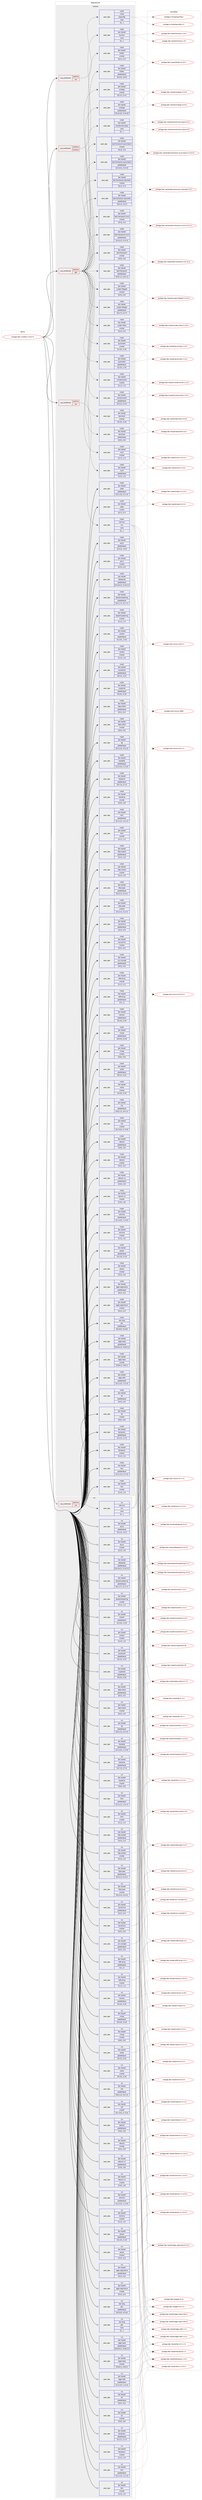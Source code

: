 digraph prolog {

# *************
# Graph options
# *************

newrank=true;
concentrate=true;
compound=true;
graph [rankdir=LR,fontname=Helvetica,fontsize=10,ranksep=1.5];#, ranksep=2.5, nodesep=0.2];
edge  [arrowhead=vee];
node  [fontname=Helvetica,fontsize=10];

# **********
# The ebuild
# **********

subgraph cluster_leftcol {
color=gray;
label=<<i>ebuild</i>>;
id [label="portage://dev-vcs/darcs-2.16.5-r5", color=red, width=4, href="../dev-vcs/darcs-2.16.5-r5.svg"];
}

# ****************
# The dependencies
# ****************

subgraph cluster_midcol {
color=gray;
label=<<i>dependencies</i>>;
subgraph cluster_compile {
fillcolor="#eeeeee";
style=filled;
label=<<i>compile</i>>;
subgraph cond63678 {
dependency224069 [label=<<TABLE BORDER="0" CELLBORDER="1" CELLSPACING="0" CELLPADDING="4"><TR><TD ROWSPAN="3" CELLPADDING="10">use_conditional</TD></TR><TR><TD>positive</TD></TR><TR><TD>curl</TD></TR></TABLE>>, shape=none, color=red];
subgraph pack158948 {
dependency224070 [label=<<TABLE BORDER="0" CELLBORDER="1" CELLSPACING="0" CELLPADDING="4" WIDTH="220"><TR><TD ROWSPAN="6" CELLPADDING="30">pack_dep</TD></TR><TR><TD WIDTH="110">install</TD></TR><TR><TD>net-misc</TD></TR><TR><TD>curl</TD></TR><TR><TD>none</TD></TR><TR><TD>[[],,,,]</TD></TR></TABLE>>, shape=none, color=blue];
}
dependency224069:e -> dependency224070:w [weight=20,style="dashed",arrowhead="vee"];
}
id:e -> dependency224069:w [weight=20,style="solid",arrowhead="vee"];
subgraph cond63679 {
dependency224071 [label=<<TABLE BORDER="0" CELLBORDER="1" CELLSPACING="0" CELLPADDING="4"><TR><TD ROWSPAN="3" CELLPADDING="10">use_conditional</TD></TR><TR><TD>positive</TD></TR><TR><TD>curl</TD></TR></TABLE>>, shape=none, color=red];
subgraph pack158949 {
dependency224072 [label=<<TABLE BORDER="0" CELLBORDER="1" CELLSPACING="0" CELLPADDING="4" WIDTH="220"><TR><TD ROWSPAN="6" CELLPADDING="30">pack_dep</TD></TR><TR><TD WIDTH="110">install</TD></TR><TR><TD>virtual</TD></TR><TR><TD>pkgconfig</TD></TR><TR><TD>none</TD></TR><TR><TD>[[],,,,]</TD></TR></TABLE>>, shape=none, color=blue];
}
dependency224071:e -> dependency224072:w [weight=20,style="dashed",arrowhead="vee"];
}
id:e -> dependency224071:w [weight=20,style="solid",arrowhead="vee"];
subgraph cond63680 {
dependency224073 [label=<<TABLE BORDER="0" CELLBORDER="1" CELLSPACING="0" CELLPADDING="4"><TR><TD ROWSPAN="3" CELLPADDING="10">use_conditional</TD></TR><TR><TD>positive</TD></TR><TR><TD>hscolour</TD></TR></TABLE>>, shape=none, color=red];
subgraph pack158950 {
dependency224074 [label=<<TABLE BORDER="0" CELLBORDER="1" CELLSPACING="0" CELLPADDING="4" WIDTH="220"><TR><TD ROWSPAN="6" CELLPADDING="30">pack_dep</TD></TR><TR><TD WIDTH="110">install</TD></TR><TR><TD>dev-haskell</TD></TR><TR><TD>hscolour</TD></TR><TR><TD>none</TD></TR><TR><TD>[[],,,,]</TD></TR></TABLE>>, shape=none, color=blue];
}
dependency224073:e -> dependency224074:w [weight=20,style="dashed",arrowhead="vee"];
}
id:e -> dependency224073:w [weight=20,style="solid",arrowhead="vee"];
subgraph cond63681 {
dependency224075 [label=<<TABLE BORDER="0" CELLBORDER="1" CELLSPACING="0" CELLPADDING="4"><TR><TD ROWSPAN="3" CELLPADDING="10">use_conditional</TD></TR><TR><TD>positive</TD></TR><TR><TD>test</TD></TR></TABLE>>, shape=none, color=red];
subgraph pack158951 {
dependency224076 [label=<<TABLE BORDER="0" CELLBORDER="1" CELLSPACING="0" CELLPADDING="4" WIDTH="220"><TR><TD ROWSPAN="6" CELLPADDING="30">pack_dep</TD></TR><TR><TD WIDTH="110">install</TD></TR><TR><TD>dev-haskell</TD></TR><TR><TD>cmdargs</TD></TR><TR><TD>greaterequal</TD></TR><TR><TD>[[0,10,10],,,0.10.10]</TD></TR></TABLE>>, shape=none, color=blue];
}
dependency224075:e -> dependency224076:w [weight=20,style="dashed",arrowhead="vee"];
subgraph pack158952 {
dependency224077 [label=<<TABLE BORDER="0" CELLBORDER="1" CELLSPACING="0" CELLPADDING="4" WIDTH="220"><TR><TD ROWSPAN="6" CELLPADDING="30">pack_dep</TD></TR><TR><TD WIDTH="110">install</TD></TR><TR><TD>dev-haskell</TD></TR><TR><TD>cmdargs</TD></TR><TR><TD>smaller</TD></TR><TR><TD>[[0,11],,,0.11]</TD></TR></TABLE>>, shape=none, color=blue];
}
dependency224075:e -> dependency224077:w [weight=20,style="dashed",arrowhead="vee"];
subgraph pack158953 {
dependency224078 [label=<<TABLE BORDER="0" CELLBORDER="1" CELLSPACING="0" CELLPADDING="4" WIDTH="220"><TR><TD ROWSPAN="6" CELLPADDING="30">pack_dep</TD></TR><TR><TD WIDTH="110">install</TD></TR><TR><TD>dev-haskell</TD></TR><TR><TD>findbin</TD></TR><TR><TD>greaterequal</TD></TR><TR><TD>[[0,0,5],,,0.0.5]</TD></TR></TABLE>>, shape=none, color=blue];
}
dependency224075:e -> dependency224078:w [weight=20,style="dashed",arrowhead="vee"];
subgraph pack158954 {
dependency224079 [label=<<TABLE BORDER="0" CELLBORDER="1" CELLSPACING="0" CELLPADDING="4" WIDTH="220"><TR><TD ROWSPAN="6" CELLPADDING="30">pack_dep</TD></TR><TR><TD WIDTH="110">install</TD></TR><TR><TD>dev-haskell</TD></TR><TR><TD>findbin</TD></TR><TR><TD>smaller</TD></TR><TR><TD>[[0,1],,,0.1]</TD></TR></TABLE>>, shape=none, color=blue];
}
dependency224075:e -> dependency224079:w [weight=20,style="dashed",arrowhead="vee"];
subgraph pack158955 {
dependency224080 [label=<<TABLE BORDER="0" CELLBORDER="1" CELLSPACING="0" CELLPADDING="4" WIDTH="220"><TR><TD ROWSPAN="6" CELLPADDING="30">pack_dep</TD></TR><TR><TD WIDTH="110">install</TD></TR><TR><TD>dev-haskell</TD></TR><TR><TD>hunit</TD></TR><TR><TD>greaterequal</TD></TR><TR><TD>[[1,3],,,1.3]</TD></TR></TABLE>>, shape=none, color=blue];
}
dependency224075:e -> dependency224080:w [weight=20,style="dashed",arrowhead="vee"];
subgraph pack158956 {
dependency224081 [label=<<TABLE BORDER="0" CELLBORDER="1" CELLSPACING="0" CELLPADDING="4" WIDTH="220"><TR><TD ROWSPAN="6" CELLPADDING="30">pack_dep</TD></TR><TR><TD WIDTH="110">install</TD></TR><TR><TD>dev-haskell</TD></TR><TR><TD>hunit</TD></TR><TR><TD>smaller</TD></TR><TR><TD>[[1,7],,,1.7]</TD></TR></TABLE>>, shape=none, color=blue];
}
dependency224075:e -> dependency224081:w [weight=20,style="dashed",arrowhead="vee"];
subgraph pack158957 {
dependency224082 [label=<<TABLE BORDER="0" CELLBORDER="1" CELLSPACING="0" CELLPADDING="4" WIDTH="220"><TR><TD ROWSPAN="6" CELLPADDING="30">pack_dep</TD></TR><TR><TD WIDTH="110">install</TD></TR><TR><TD>dev-haskell</TD></TR><TR><TD>leancheck</TD></TR><TR><TD>greaterequal</TD></TR><TR><TD>[[0,9],,,0.9]</TD></TR></TABLE>>, shape=none, color=blue];
}
dependency224075:e -> dependency224082:w [weight=20,style="dashed",arrowhead="vee"];
subgraph pack158958 {
dependency224083 [label=<<TABLE BORDER="0" CELLBORDER="1" CELLSPACING="0" CELLPADDING="4" WIDTH="220"><TR><TD ROWSPAN="6" CELLPADDING="30">pack_dep</TD></TR><TR><TD WIDTH="110">install</TD></TR><TR><TD>dev-haskell</TD></TR><TR><TD>leancheck</TD></TR><TR><TD>smaller</TD></TR><TR><TD>[[0,10],,,0.10]</TD></TR></TABLE>>, shape=none, color=blue];
}
dependency224075:e -> dependency224083:w [weight=20,style="dashed",arrowhead="vee"];
subgraph pack158959 {
dependency224084 [label=<<TABLE BORDER="0" CELLBORDER="1" CELLSPACING="0" CELLPADDING="4" WIDTH="220"><TR><TD ROWSPAN="6" CELLPADDING="30">pack_dep</TD></TR><TR><TD WIDTH="110">install</TD></TR><TR><TD>dev-haskell</TD></TR><TR><TD>monad-control</TD></TR><TR><TD>greaterequal</TD></TR><TR><TD>[[0,3,2],,,0.3.2]</TD></TR></TABLE>>, shape=none, color=blue];
}
dependency224075:e -> dependency224084:w [weight=20,style="dashed",arrowhead="vee"];
subgraph pack158960 {
dependency224085 [label=<<TABLE BORDER="0" CELLBORDER="1" CELLSPACING="0" CELLPADDING="4" WIDTH="220"><TR><TD ROWSPAN="6" CELLPADDING="30">pack_dep</TD></TR><TR><TD WIDTH="110">install</TD></TR><TR><TD>dev-haskell</TD></TR><TR><TD>monad-control</TD></TR><TR><TD>smaller</TD></TR><TR><TD>[[1,1],,,1.1]</TD></TR></TABLE>>, shape=none, color=blue];
}
dependency224075:e -> dependency224085:w [weight=20,style="dashed",arrowhead="vee"];
subgraph pack158961 {
dependency224086 [label=<<TABLE BORDER="0" CELLBORDER="1" CELLSPACING="0" CELLPADDING="4" WIDTH="220"><TR><TD ROWSPAN="6" CELLPADDING="30">pack_dep</TD></TR><TR><TD WIDTH="110">install</TD></TR><TR><TD>dev-haskell</TD></TR><TR><TD>quickcheck</TD></TR><TR><TD>greaterequal</TD></TR><TR><TD>[[2,13],,,2.13]</TD></TR></TABLE>>, shape=none, color=blue];
}
dependency224075:e -> dependency224086:w [weight=20,style="dashed",arrowhead="vee"];
subgraph pack158962 {
dependency224087 [label=<<TABLE BORDER="0" CELLBORDER="1" CELLSPACING="0" CELLPADDING="4" WIDTH="220"><TR><TD ROWSPAN="6" CELLPADDING="30">pack_dep</TD></TR><TR><TD WIDTH="110">install</TD></TR><TR><TD>dev-haskell</TD></TR><TR><TD>quickcheck</TD></TR><TR><TD>smaller</TD></TR><TR><TD>[[2,15],,,2.15]</TD></TR></TABLE>>, shape=none, color=blue];
}
dependency224075:e -> dependency224087:w [weight=20,style="dashed",arrowhead="vee"];
subgraph pack158963 {
dependency224088 [label=<<TABLE BORDER="0" CELLBORDER="1" CELLSPACING="0" CELLPADDING="4" WIDTH="220"><TR><TD ROWSPAN="6" CELLPADDING="30">pack_dep</TD></TR><TR><TD WIDTH="110">install</TD></TR><TR><TD>dev-haskell</TD></TR><TR><TD>system-fileio</TD></TR><TR><TD>smaller</TD></TR><TR><TD>[[0,4],,,0.4]</TD></TR></TABLE>>, shape=none, color=blue];
}
dependency224075:e -> dependency224088:w [weight=20,style="dashed",arrowhead="vee"];
subgraph pack158964 {
dependency224089 [label=<<TABLE BORDER="0" CELLBORDER="1" CELLSPACING="0" CELLPADDING="4" WIDTH="220"><TR><TD ROWSPAN="6" CELLPADDING="30">pack_dep</TD></TR><TR><TD WIDTH="110">install</TD></TR><TR><TD>dev-haskell</TD></TR><TR><TD>system-filepath</TD></TR><TR><TD>greaterequal</TD></TR><TR><TD>[[0,4,7],,,0.4.7]</TD></TR></TABLE>>, shape=none, color=blue];
}
dependency224075:e -> dependency224089:w [weight=20,style="dashed",arrowhead="vee"];
subgraph pack158965 {
dependency224090 [label=<<TABLE BORDER="0" CELLBORDER="1" CELLSPACING="0" CELLPADDING="4" WIDTH="220"><TR><TD ROWSPAN="6" CELLPADDING="30">pack_dep</TD></TR><TR><TD WIDTH="110">install</TD></TR><TR><TD>dev-haskell</TD></TR><TR><TD>system-filepath</TD></TR><TR><TD>smaller</TD></TR><TR><TD>[[0,5],,,0.5]</TD></TR></TABLE>>, shape=none, color=blue];
}
dependency224075:e -> dependency224090:w [weight=20,style="dashed",arrowhead="vee"];
subgraph pack158966 {
dependency224091 [label=<<TABLE BORDER="0" CELLBORDER="1" CELLSPACING="0" CELLPADDING="4" WIDTH="220"><TR><TD ROWSPAN="6" CELLPADDING="30">pack_dep</TD></TR><TR><TD WIDTH="110">install</TD></TR><TR><TD>dev-haskell</TD></TR><TR><TD>test-framework</TD></TR><TR><TD>greaterequal</TD></TR><TR><TD>[[0,8,1,1],,,0.8.1.1]</TD></TR></TABLE>>, shape=none, color=blue];
}
dependency224075:e -> dependency224091:w [weight=20,style="dashed",arrowhead="vee"];
subgraph pack158967 {
dependency224092 [label=<<TABLE BORDER="0" CELLBORDER="1" CELLSPACING="0" CELLPADDING="4" WIDTH="220"><TR><TD ROWSPAN="6" CELLPADDING="30">pack_dep</TD></TR><TR><TD WIDTH="110">install</TD></TR><TR><TD>dev-haskell</TD></TR><TR><TD>test-framework</TD></TR><TR><TD>smaller</TD></TR><TR><TD>[[0,9],,,0.9]</TD></TR></TABLE>>, shape=none, color=blue];
}
dependency224075:e -> dependency224092:w [weight=20,style="dashed",arrowhead="vee"];
subgraph pack158968 {
dependency224093 [label=<<TABLE BORDER="0" CELLBORDER="1" CELLSPACING="0" CELLPADDING="4" WIDTH="220"><TR><TD ROWSPAN="6" CELLPADDING="30">pack_dep</TD></TR><TR><TD WIDTH="110">install</TD></TR><TR><TD>dev-haskell</TD></TR><TR><TD>test-framework-hunit</TD></TR><TR><TD>greaterequal</TD></TR><TR><TD>[[0,3,0,2],,,0.3.0.2]</TD></TR></TABLE>>, shape=none, color=blue];
}
dependency224075:e -> dependency224093:w [weight=20,style="dashed",arrowhead="vee"];
subgraph pack158969 {
dependency224094 [label=<<TABLE BORDER="0" CELLBORDER="1" CELLSPACING="0" CELLPADDING="4" WIDTH="220"><TR><TD ROWSPAN="6" CELLPADDING="30">pack_dep</TD></TR><TR><TD WIDTH="110">install</TD></TR><TR><TD>dev-haskell</TD></TR><TR><TD>test-framework-hunit</TD></TR><TR><TD>smaller</TD></TR><TR><TD>[[0,4],,,0.4]</TD></TR></TABLE>>, shape=none, color=blue];
}
dependency224075:e -> dependency224094:w [weight=20,style="dashed",arrowhead="vee"];
subgraph pack158970 {
dependency224095 [label=<<TABLE BORDER="0" CELLBORDER="1" CELLSPACING="0" CELLPADDING="4" WIDTH="220"><TR><TD ROWSPAN="6" CELLPADDING="30">pack_dep</TD></TR><TR><TD WIDTH="110">install</TD></TR><TR><TD>dev-haskell</TD></TR><TR><TD>test-framework-leancheck</TD></TR><TR><TD>greaterequal</TD></TR><TR><TD>[[0,0,1],,,0.0.1]</TD></TR></TABLE>>, shape=none, color=blue];
}
dependency224075:e -> dependency224095:w [weight=20,style="dashed",arrowhead="vee"];
subgraph pack158971 {
dependency224096 [label=<<TABLE BORDER="0" CELLBORDER="1" CELLSPACING="0" CELLPADDING="4" WIDTH="220"><TR><TD ROWSPAN="6" CELLPADDING="30">pack_dep</TD></TR><TR><TD WIDTH="110">install</TD></TR><TR><TD>dev-haskell</TD></TR><TR><TD>test-framework-leancheck</TD></TR><TR><TD>smaller</TD></TR><TR><TD>[[0,1],,,0.1]</TD></TR></TABLE>>, shape=none, color=blue];
}
dependency224075:e -> dependency224096:w [weight=20,style="dashed",arrowhead="vee"];
subgraph pack158972 {
dependency224097 [label=<<TABLE BORDER="0" CELLBORDER="1" CELLSPACING="0" CELLPADDING="4" WIDTH="220"><TR><TD ROWSPAN="6" CELLPADDING="30">pack_dep</TD></TR><TR><TD WIDTH="110">install</TD></TR><TR><TD>dev-haskell</TD></TR><TR><TD>test-framework-quickcheck2</TD></TR><TR><TD>greaterequal</TD></TR><TR><TD>[[0,3,0,3],,,0.3.0.3]</TD></TR></TABLE>>, shape=none, color=blue];
}
dependency224075:e -> dependency224097:w [weight=20,style="dashed",arrowhead="vee"];
subgraph pack158973 {
dependency224098 [label=<<TABLE BORDER="0" CELLBORDER="1" CELLSPACING="0" CELLPADDING="4" WIDTH="220"><TR><TD ROWSPAN="6" CELLPADDING="30">pack_dep</TD></TR><TR><TD WIDTH="110">install</TD></TR><TR><TD>dev-haskell</TD></TR><TR><TD>test-framework-quickcheck2</TD></TR><TR><TD>smaller</TD></TR><TR><TD>[[0,4],,,0.4]</TD></TR></TABLE>>, shape=none, color=blue];
}
dependency224075:e -> dependency224098:w [weight=20,style="dashed",arrowhead="vee"];
subgraph pack158974 {
dependency224099 [label=<<TABLE BORDER="0" CELLBORDER="1" CELLSPACING="0" CELLPADDING="4" WIDTH="220"><TR><TD ROWSPAN="6" CELLPADDING="30">pack_dep</TD></TR><TR><TD WIDTH="110">install</TD></TR><TR><TD>dev-haskell</TD></TR><TR><TD>transformers-base</TD></TR><TR><TD>none</TD></TR><TR><TD>[[],,,,]</TD></TR></TABLE>>, shape=none, color=blue];
}
dependency224075:e -> dependency224099:w [weight=20,style="dashed",arrowhead="vee"];
}
id:e -> dependency224075:w [weight=20,style="solid",arrowhead="vee"];
subgraph pack158975 {
dependency224100 [label=<<TABLE BORDER="0" CELLBORDER="1" CELLSPACING="0" CELLPADDING="4" WIDTH="220"><TR><TD ROWSPAN="6" CELLPADDING="30">pack_dep</TD></TR><TR><TD WIDTH="110">install</TD></TR><TR><TD>dev-haskell</TD></TR><TR><TD>async</TD></TR><TR><TD>greaterequal</TD></TR><TR><TD>[[2,0,2],,,2.0.2]</TD></TR></TABLE>>, shape=none, color=blue];
}
id:e -> dependency224100:w [weight=20,style="solid",arrowhead="vee"];
subgraph pack158976 {
dependency224101 [label=<<TABLE BORDER="0" CELLBORDER="1" CELLSPACING="0" CELLPADDING="4" WIDTH="220"><TR><TD ROWSPAN="6" CELLPADDING="30">pack_dep</TD></TR><TR><TD WIDTH="110">install</TD></TR><TR><TD>dev-haskell</TD></TR><TR><TD>async</TD></TR><TR><TD>smaller</TD></TR><TR><TD>[[2,3],,,2.3]</TD></TR></TABLE>>, shape=none, color=blue];
}
id:e -> dependency224101:w [weight=20,style="solid",arrowhead="vee"];
subgraph pack158977 {
dependency224102 [label=<<TABLE BORDER="0" CELLBORDER="1" CELLSPACING="0" CELLPADDING="4" WIDTH="220"><TR><TD ROWSPAN="6" CELLPADDING="30">pack_dep</TD></TR><TR><TD WIDTH="110">install</TD></TR><TR><TD>dev-haskell</TD></TR><TR><TD>attoparsec</TD></TR><TR><TD>greaterequal</TD></TR><TR><TD>[[0,13,0,1],,,0.13.0.1]</TD></TR></TABLE>>, shape=none, color=blue];
}
id:e -> dependency224102:w [weight=20,style="solid",arrowhead="vee"];
subgraph pack158978 {
dependency224103 [label=<<TABLE BORDER="0" CELLBORDER="1" CELLSPACING="0" CELLPADDING="4" WIDTH="220"><TR><TD ROWSPAN="6" CELLPADDING="30">pack_dep</TD></TR><TR><TD WIDTH="110">install</TD></TR><TR><TD>dev-haskell</TD></TR><TR><TD>base16-bytestring</TD></TR><TR><TD>greaterequal</TD></TR><TR><TD>[[0,1,1,7],,,0.1.1.7]</TD></TR></TABLE>>, shape=none, color=blue];
}
id:e -> dependency224103:w [weight=20,style="solid",arrowhead="vee"];
subgraph pack158979 {
dependency224104 [label=<<TABLE BORDER="0" CELLBORDER="1" CELLSPACING="0" CELLPADDING="4" WIDTH="220"><TR><TD ROWSPAN="6" CELLPADDING="30">pack_dep</TD></TR><TR><TD WIDTH="110">install</TD></TR><TR><TD>dev-haskell</TD></TR><TR><TD>base16-bytestring</TD></TR><TR><TD>smaller</TD></TR><TR><TD>[[1,1],,,1.1]</TD></TR></TABLE>>, shape=none, color=blue];
}
id:e -> dependency224104:w [weight=20,style="solid",arrowhead="vee"];
subgraph pack158980 {
dependency224105 [label=<<TABLE BORDER="0" CELLBORDER="1" CELLSPACING="0" CELLPADDING="4" WIDTH="220"><TR><TD ROWSPAN="6" CELLPADDING="30">pack_dep</TD></TR><TR><TD WIDTH="110">install</TD></TR><TR><TD>dev-haskell</TD></TR><TR><TD>cabal</TD></TR><TR><TD>greaterequal</TD></TR><TR><TD>[[3,2,1,0],,,3.2.1.0]</TD></TR></TABLE>>, shape=none, color=blue];
}
id:e -> dependency224105:w [weight=20,style="solid",arrowhead="vee"];
subgraph pack158981 {
dependency224106 [label=<<TABLE BORDER="0" CELLBORDER="1" CELLSPACING="0" CELLPADDING="4" WIDTH="220"><TR><TD ROWSPAN="6" CELLPADDING="30">pack_dep</TD></TR><TR><TD WIDTH="110">install</TD></TR><TR><TD>dev-haskell</TD></TR><TR><TD>cabal</TD></TR><TR><TD>smaller</TD></TR><TR><TD>[[3,7],,,3.7]</TD></TR></TABLE>>, shape=none, color=blue];
}
id:e -> dependency224106:w [weight=20,style="solid",arrowhead="vee"];
subgraph pack158982 {
dependency224107 [label=<<TABLE BORDER="0" CELLBORDER="1" CELLSPACING="0" CELLPADDING="4" WIDTH="220"><TR><TD ROWSPAN="6" CELLPADDING="30">pack_dep</TD></TR><TR><TD WIDTH="110">install</TD></TR><TR><TD>dev-haskell</TD></TR><TR><TD>conduit</TD></TR><TR><TD>greaterequal</TD></TR><TR><TD>[[1,3,0],,,1.3.0]</TD></TR></TABLE>>, shape=none, color=blue];
}
id:e -> dependency224107:w [weight=20,style="solid",arrowhead="vee"];
subgraph pack158983 {
dependency224108 [label=<<TABLE BORDER="0" CELLBORDER="1" CELLSPACING="0" CELLPADDING="4" WIDTH="220"><TR><TD ROWSPAN="6" CELLPADDING="30">pack_dep</TD></TR><TR><TD WIDTH="110">install</TD></TR><TR><TD>dev-haskell</TD></TR><TR><TD>conduit</TD></TR><TR><TD>smaller</TD></TR><TR><TD>[[1,4],,,1.4]</TD></TR></TABLE>>, shape=none, color=blue];
}
id:e -> dependency224108:w [weight=20,style="solid",arrowhead="vee"];
subgraph pack158984 {
dependency224109 [label=<<TABLE BORDER="0" CELLBORDER="1" CELLSPACING="0" CELLPADDING="4" WIDTH="220"><TR><TD ROWSPAN="6" CELLPADDING="30">pack_dep</TD></TR><TR><TD WIDTH="110">install</TD></TR><TR><TD>dev-haskell</TD></TR><TR><TD>constraints</TD></TR><TR><TD>greaterequal</TD></TR><TR><TD>[[0,11],,,0.11]</TD></TR></TABLE>>, shape=none, color=blue];
}
id:e -> dependency224109:w [weight=20,style="solid",arrowhead="vee"];
subgraph pack158985 {
dependency224110 [label=<<TABLE BORDER="0" CELLBORDER="1" CELLSPACING="0" CELLPADDING="4" WIDTH="220"><TR><TD ROWSPAN="6" CELLPADDING="30">pack_dep</TD></TR><TR><TD WIDTH="110">install</TD></TR><TR><TD>dev-haskell</TD></TR><TR><TD>cryptonite</TD></TR><TR><TD>greaterequal</TD></TR><TR><TD>[[0,24],,,0.24]</TD></TR></TABLE>>, shape=none, color=blue];
}
id:e -> dependency224110:w [weight=20,style="solid",arrowhead="vee"];
subgraph pack158986 {
dependency224111 [label=<<TABLE BORDER="0" CELLBORDER="1" CELLSPACING="0" CELLPADDING="4" WIDTH="220"><TR><TD ROWSPAN="6" CELLPADDING="30">pack_dep</TD></TR><TR><TD WIDTH="110">install</TD></TR><TR><TD>dev-haskell</TD></TR><TR><TD>data-ordlist</TD></TR><TR><TD>greaterequal</TD></TR><TR><TD>[[0,4],,,0.4]</TD></TR></TABLE>>, shape=none, color=blue];
}
id:e -> dependency224111:w [weight=20,style="solid",arrowhead="vee"];
subgraph pack158987 {
dependency224112 [label=<<TABLE BORDER="0" CELLBORDER="1" CELLSPACING="0" CELLPADDING="4" WIDTH="220"><TR><TD ROWSPAN="6" CELLPADDING="30">pack_dep</TD></TR><TR><TD WIDTH="110">install</TD></TR><TR><TD>dev-haskell</TD></TR><TR><TD>data-ordlist</TD></TR><TR><TD>smaller</TD></TR><TR><TD>[[0,5],,,0.5]</TD></TR></TABLE>>, shape=none, color=blue];
}
id:e -> dependency224112:w [weight=20,style="solid",arrowhead="vee"];
subgraph pack158988 {
dependency224113 [label=<<TABLE BORDER="0" CELLBORDER="1" CELLSPACING="0" CELLPADDING="4" WIDTH="220"><TR><TD ROWSPAN="6" CELLPADDING="30">pack_dep</TD></TR><TR><TD WIDTH="110">install</TD></TR><TR><TD>dev-haskell</TD></TR><TR><TD>fgl</TD></TR><TR><TD>greaterequal</TD></TR><TR><TD>[[5,5,2,3],,,5.5.2.3]</TD></TR></TABLE>>, shape=none, color=blue];
}
id:e -> dependency224113:w [weight=20,style="solid",arrowhead="vee"];
subgraph pack158989 {
dependency224114 [label=<<TABLE BORDER="0" CELLBORDER="1" CELLSPACING="0" CELLPADDING="4" WIDTH="220"><TR><TD ROWSPAN="6" CELLPADDING="30">pack_dep</TD></TR><TR><TD WIDTH="110">install</TD></TR><TR><TD>dev-haskell</TD></TR><TR><TD>hashable</TD></TR><TR><TD>greaterequal</TD></TR><TR><TD>[[1,2,3,3],,,1.2.3.3]</TD></TR></TABLE>>, shape=none, color=blue];
}
id:e -> dependency224114:w [weight=20,style="solid",arrowhead="vee"];
subgraph pack158990 {
dependency224115 [label=<<TABLE BORDER="0" CELLBORDER="1" CELLSPACING="0" CELLPADDING="4" WIDTH="220"><TR><TD ROWSPAN="6" CELLPADDING="30">pack_dep</TD></TR><TR><TD WIDTH="110">install</TD></TR><TR><TD>dev-haskell</TD></TR><TR><TD>haskeline</TD></TR><TR><TD>greaterequal</TD></TR><TR><TD>[[0,7,2],,,0.7.2]</TD></TR></TABLE>>, shape=none, color=blue];
}
id:e -> dependency224115:w [weight=20,style="solid",arrowhead="vee"];
subgraph pack158991 {
dependency224116 [label=<<TABLE BORDER="0" CELLBORDER="1" CELLSPACING="0" CELLPADDING="4" WIDTH="220"><TR><TD ROWSPAN="6" CELLPADDING="30">pack_dep</TD></TR><TR><TD WIDTH="110">install</TD></TR><TR><TD>dev-haskell</TD></TR><TR><TD>haskeline</TD></TR><TR><TD>smaller</TD></TR><TR><TD>[[0,9],,,0.9]</TD></TR></TABLE>>, shape=none, color=blue];
}
id:e -> dependency224116:w [weight=20,style="solid",arrowhead="vee"];
subgraph pack158992 {
dependency224117 [label=<<TABLE BORDER="0" CELLBORDER="1" CELLSPACING="0" CELLPADDING="4" WIDTH="220"><TR><TD ROWSPAN="6" CELLPADDING="30">pack_dep</TD></TR><TR><TD WIDTH="110">install</TD></TR><TR><TD>dev-haskell</TD></TR><TR><TD>html</TD></TR><TR><TD>greaterequal</TD></TR><TR><TD>[[1,0,1,2],,,1.0.1.2]</TD></TR></TABLE>>, shape=none, color=blue];
}
id:e -> dependency224117:w [weight=20,style="solid",arrowhead="vee"];
subgraph pack158993 {
dependency224118 [label=<<TABLE BORDER="0" CELLBORDER="1" CELLSPACING="0" CELLPADDING="4" WIDTH="220"><TR><TD ROWSPAN="6" CELLPADDING="30">pack_dep</TD></TR><TR><TD WIDTH="110">install</TD></TR><TR><TD>dev-haskell</TD></TR><TR><TD>html</TD></TR><TR><TD>smaller</TD></TR><TR><TD>[[1,1],,,1.1]</TD></TR></TABLE>>, shape=none, color=blue];
}
id:e -> dependency224118:w [weight=20,style="solid",arrowhead="vee"];
subgraph pack158994 {
dependency224119 [label=<<TABLE BORDER="0" CELLBORDER="1" CELLSPACING="0" CELLPADDING="4" WIDTH="220"><TR><TD ROWSPAN="6" CELLPADDING="30">pack_dep</TD></TR><TR><TD WIDTH="110">install</TD></TR><TR><TD>dev-haskell</TD></TR><TR><TD>http-conduit</TD></TR><TR><TD>greaterequal</TD></TR><TR><TD>[[2,3],,,2.3]</TD></TR></TABLE>>, shape=none, color=blue];
}
id:e -> dependency224119:w [weight=20,style="solid",arrowhead="vee"];
subgraph pack158995 {
dependency224120 [label=<<TABLE BORDER="0" CELLBORDER="1" CELLSPACING="0" CELLPADDING="4" WIDTH="220"><TR><TD ROWSPAN="6" CELLPADDING="30">pack_dep</TD></TR><TR><TD WIDTH="110">install</TD></TR><TR><TD>dev-haskell</TD></TR><TR><TD>http-conduit</TD></TR><TR><TD>smaller</TD></TR><TR><TD>[[2,4],,,2.4]</TD></TR></TABLE>>, shape=none, color=blue];
}
id:e -> dependency224120:w [weight=20,style="solid",arrowhead="vee"];
subgraph pack158996 {
dependency224121 [label=<<TABLE BORDER="0" CELLBORDER="1" CELLSPACING="0" CELLPADDING="4" WIDTH="220"><TR><TD ROWSPAN="6" CELLPADDING="30">pack_dep</TD></TR><TR><TD WIDTH="110">install</TD></TR><TR><TD>dev-haskell</TD></TR><TR><TD>http-types</TD></TR><TR><TD>greaterequal</TD></TR><TR><TD>[[0,12,1],,,0.12.1]</TD></TR></TABLE>>, shape=none, color=blue];
}
id:e -> dependency224121:w [weight=20,style="solid",arrowhead="vee"];
subgraph pack158997 {
dependency224122 [label=<<TABLE BORDER="0" CELLBORDER="1" CELLSPACING="0" CELLPADDING="4" WIDTH="220"><TR><TD ROWSPAN="6" CELLPADDING="30">pack_dep</TD></TR><TR><TD WIDTH="110">install</TD></TR><TR><TD>dev-haskell</TD></TR><TR><TD>http-types</TD></TR><TR><TD>smaller</TD></TR><TR><TD>[[0,12,4],,,0.12.4]</TD></TR></TABLE>>, shape=none, color=blue];
}
id:e -> dependency224122:w [weight=20,style="solid",arrowhead="vee"];
subgraph pack158998 {
dependency224123 [label=<<TABLE BORDER="0" CELLBORDER="1" CELLSPACING="0" CELLPADDING="4" WIDTH="220"><TR><TD ROWSPAN="6" CELLPADDING="30">pack_dep</TD></TR><TR><TD WIDTH="110">install</TD></TR><TR><TD>dev-haskell</TD></TR><TR><TD>memory</TD></TR><TR><TD>greaterequal</TD></TR><TR><TD>[[0,14],,,0.14]</TD></TR></TABLE>>, shape=none, color=blue];
}
id:e -> dependency224123:w [weight=20,style="solid",arrowhead="vee"];
subgraph pack158999 {
dependency224124 [label=<<TABLE BORDER="0" CELLBORDER="1" CELLSPACING="0" CELLPADDING="4" WIDTH="220"><TR><TD ROWSPAN="6" CELLPADDING="30">pack_dep</TD></TR><TR><TD WIDTH="110">install</TD></TR><TR><TD>dev-haskell</TD></TR><TR><TD>mmap</TD></TR><TR><TD>greaterequal</TD></TR><TR><TD>[[0,5,9],,,0.5.9]</TD></TR></TABLE>>, shape=none, color=blue];
}
id:e -> dependency224124:w [weight=20,style="solid",arrowhead="vee"];
subgraph pack159000 {
dependency224125 [label=<<TABLE BORDER="0" CELLBORDER="1" CELLSPACING="0" CELLPADDING="4" WIDTH="220"><TR><TD ROWSPAN="6" CELLPADDING="30">pack_dep</TD></TR><TR><TD WIDTH="110">install</TD></TR><TR><TD>dev-haskell</TD></TR><TR><TD>mmap</TD></TR><TR><TD>smaller</TD></TR><TR><TD>[[0,6],,,0.6]</TD></TR></TABLE>>, shape=none, color=blue];
}
id:e -> dependency224125:w [weight=20,style="solid",arrowhead="vee"];
subgraph pack159001 {
dependency224126 [label=<<TABLE BORDER="0" CELLBORDER="1" CELLSPACING="0" CELLPADDING="4" WIDTH="220"><TR><TD ROWSPAN="6" CELLPADDING="30">pack_dep</TD></TR><TR><TD WIDTH="110">install</TD></TR><TR><TD>dev-haskell</TD></TR><TR><TD>network</TD></TR><TR><TD>greaterequal</TD></TR><TR><TD>[[2,6],,,2.6]</TD></TR></TABLE>>, shape=none, color=blue];
}
id:e -> dependency224126:w [weight=20,style="solid",arrowhead="vee"];
subgraph pack159002 {
dependency224127 [label=<<TABLE BORDER="0" CELLBORDER="1" CELLSPACING="0" CELLPADDING="4" WIDTH="220"><TR><TD ROWSPAN="6" CELLPADDING="30">pack_dep</TD></TR><TR><TD WIDTH="110">install</TD></TR><TR><TD>dev-haskell</TD></TR><TR><TD>network</TD></TR><TR><TD>smaller</TD></TR><TR><TD>[[3,2],,,3.2]</TD></TR></TABLE>>, shape=none, color=blue];
}
id:e -> dependency224127:w [weight=20,style="solid",arrowhead="vee"];
subgraph pack159003 {
dependency224128 [label=<<TABLE BORDER="0" CELLBORDER="1" CELLSPACING="0" CELLPADDING="4" WIDTH="220"><TR><TD ROWSPAN="6" CELLPADDING="30">pack_dep</TD></TR><TR><TD WIDTH="110">install</TD></TR><TR><TD>dev-haskell</TD></TR><TR><TD>network-uri</TD></TR><TR><TD>greaterequal</TD></TR><TR><TD>[[2,6],,,2.6]</TD></TR></TABLE>>, shape=none, color=blue];
}
id:e -> dependency224128:w [weight=20,style="solid",arrowhead="vee"];
subgraph pack159004 {
dependency224129 [label=<<TABLE BORDER="0" CELLBORDER="1" CELLSPACING="0" CELLPADDING="4" WIDTH="220"><TR><TD ROWSPAN="6" CELLPADDING="30">pack_dep</TD></TR><TR><TD WIDTH="110">install</TD></TR><TR><TD>dev-haskell</TD></TR><TR><TD>network-uri</TD></TR><TR><TD>smaller</TD></TR><TR><TD>[[2,8],,,2.8]</TD></TR></TABLE>>, shape=none, color=blue];
}
id:e -> dependency224129:w [weight=20,style="solid",arrowhead="vee"];
subgraph pack159005 {
dependency224130 [label=<<TABLE BORDER="0" CELLBORDER="1" CELLSPACING="0" CELLPADDING="4" WIDTH="220"><TR><TD ROWSPAN="6" CELLPADDING="30">pack_dep</TD></TR><TR><TD WIDTH="110">install</TD></TR><TR><TD>dev-haskell</TD></TR><TR><TD>old-time</TD></TR><TR><TD>greaterequal</TD></TR><TR><TD>[[1,1,0,3],,,1.1.0.3]</TD></TR></TABLE>>, shape=none, color=blue];
}
id:e -> dependency224130:w [weight=20,style="solid",arrowhead="vee"];
subgraph pack159006 {
dependency224131 [label=<<TABLE BORDER="0" CELLBORDER="1" CELLSPACING="0" CELLPADDING="4" WIDTH="220"><TR><TD ROWSPAN="6" CELLPADDING="30">pack_dep</TD></TR><TR><TD WIDTH="110">install</TD></TR><TR><TD>dev-haskell</TD></TR><TR><TD>old-time</TD></TR><TR><TD>smaller</TD></TR><TR><TD>[[1,2],,,1.2]</TD></TR></TABLE>>, shape=none, color=blue];
}
id:e -> dependency224131:w [weight=20,style="solid",arrowhead="vee"];
subgraph pack159007 {
dependency224132 [label=<<TABLE BORDER="0" CELLBORDER="1" CELLSPACING="0" CELLPADDING="4" WIDTH="220"><TR><TD ROWSPAN="6" CELLPADDING="30">pack_dep</TD></TR><TR><TD WIDTH="110">install</TD></TR><TR><TD>dev-haskell</TD></TR><TR><TD>parsec</TD></TR><TR><TD>greaterequal</TD></TR><TR><TD>[[3,1,9],,,3.1.9]</TD></TR></TABLE>>, shape=none, color=blue];
}
id:e -> dependency224132:w [weight=20,style="solid",arrowhead="vee"];
subgraph pack159008 {
dependency224133 [label=<<TABLE BORDER="0" CELLBORDER="1" CELLSPACING="0" CELLPADDING="4" WIDTH="220"><TR><TD ROWSPAN="6" CELLPADDING="30">pack_dep</TD></TR><TR><TD WIDTH="110">install</TD></TR><TR><TD>dev-haskell</TD></TR><TR><TD>parsec</TD></TR><TR><TD>smaller</TD></TR><TR><TD>[[3,2],,,3.2]</TD></TR></TABLE>>, shape=none, color=blue];
}
id:e -> dependency224133:w [weight=20,style="solid",arrowhead="vee"];
subgraph pack159009 {
dependency224134 [label=<<TABLE BORDER="0" CELLBORDER="1" CELLSPACING="0" CELLPADDING="4" WIDTH="220"><TR><TD ROWSPAN="6" CELLPADDING="30">pack_dep</TD></TR><TR><TD WIDTH="110">install</TD></TR><TR><TD>dev-haskell</TD></TR><TR><TD>regex-applicative</TD></TR><TR><TD>greaterequal</TD></TR><TR><TD>[[0,2],,,0.2]</TD></TR></TABLE>>, shape=none, color=blue];
}
id:e -> dependency224134:w [weight=20,style="solid",arrowhead="vee"];
subgraph pack159010 {
dependency224135 [label=<<TABLE BORDER="0" CELLBORDER="1" CELLSPACING="0" CELLPADDING="4" WIDTH="220"><TR><TD ROWSPAN="6" CELLPADDING="30">pack_dep</TD></TR><TR><TD WIDTH="110">install</TD></TR><TR><TD>dev-haskell</TD></TR><TR><TD>regex-applicative</TD></TR><TR><TD>smaller</TD></TR><TR><TD>[[0,4],,,0.4]</TD></TR></TABLE>>, shape=none, color=blue];
}
id:e -> dependency224135:w [weight=20,style="solid",arrowhead="vee"];
subgraph pack159011 {
dependency224136 [label=<<TABLE BORDER="0" CELLBORDER="1" CELLSPACING="0" CELLPADDING="4" WIDTH="220"><TR><TD ROWSPAN="6" CELLPADDING="30">pack_dep</TD></TR><TR><TD WIDTH="110">install</TD></TR><TR><TD>dev-haskell</TD></TR><TR><TD>regex-base</TD></TR><TR><TD>greaterequal</TD></TR><TR><TD>[[0,94,0,1],,,0.94.0.1]</TD></TR></TABLE>>, shape=none, color=blue];
}
id:e -> dependency224136:w [weight=20,style="solid",arrowhead="vee"];
subgraph pack159012 {
dependency224137 [label=<<TABLE BORDER="0" CELLBORDER="1" CELLSPACING="0" CELLPADDING="4" WIDTH="220"><TR><TD ROWSPAN="6" CELLPADDING="30">pack_dep</TD></TR><TR><TD WIDTH="110">install</TD></TR><TR><TD>dev-haskell</TD></TR><TR><TD>regex-base</TD></TR><TR><TD>smaller</TD></TR><TR><TD>[[0,94,1],,,0.94.1]</TD></TR></TABLE>>, shape=none, color=blue];
}
id:e -> dependency224137:w [weight=20,style="solid",arrowhead="vee"];
subgraph pack159013 {
dependency224138 [label=<<TABLE BORDER="0" CELLBORDER="1" CELLSPACING="0" CELLPADDING="4" WIDTH="220"><TR><TD ROWSPAN="6" CELLPADDING="30">pack_dep</TD></TR><TR><TD WIDTH="110">install</TD></TR><TR><TD>dev-haskell</TD></TR><TR><TD>regex-tdfa</TD></TR><TR><TD>greaterequal</TD></TR><TR><TD>[[1,3,1,0],,,1.3.1.0]</TD></TR></TABLE>>, shape=none, color=blue];
}
id:e -> dependency224138:w [weight=20,style="solid",arrowhead="vee"];
subgraph pack159014 {
dependency224139 [label=<<TABLE BORDER="0" CELLBORDER="1" CELLSPACING="0" CELLPADDING="4" WIDTH="220"><TR><TD ROWSPAN="6" CELLPADDING="30">pack_dep</TD></TR><TR><TD WIDTH="110">install</TD></TR><TR><TD>dev-haskell</TD></TR><TR><TD>tar</TD></TR><TR><TD>greaterequal</TD></TR><TR><TD>[[0,5],,,0.5]</TD></TR></TABLE>>, shape=none, color=blue];
}
id:e -> dependency224139:w [weight=20,style="solid",arrowhead="vee"];
subgraph pack159015 {
dependency224140 [label=<<TABLE BORDER="0" CELLBORDER="1" CELLSPACING="0" CELLPADDING="4" WIDTH="220"><TR><TD ROWSPAN="6" CELLPADDING="30">pack_dep</TD></TR><TR><TD WIDTH="110">install</TD></TR><TR><TD>dev-haskell</TD></TR><TR><TD>tar</TD></TR><TR><TD>smaller</TD></TR><TR><TD>[[0,6],,,0.6]</TD></TR></TABLE>>, shape=none, color=blue];
}
id:e -> dependency224140:w [weight=20,style="solid",arrowhead="vee"];
subgraph pack159016 {
dependency224141 [label=<<TABLE BORDER="0" CELLBORDER="1" CELLSPACING="0" CELLPADDING="4" WIDTH="220"><TR><TD ROWSPAN="6" CELLPADDING="30">pack_dep</TD></TR><TR><TD WIDTH="110">install</TD></TR><TR><TD>dev-haskell</TD></TR><TR><TD>temporary</TD></TR><TR><TD>greaterequal</TD></TR><TR><TD>[[1,2,1],,,1.2.1]</TD></TR></TABLE>>, shape=none, color=blue];
}
id:e -> dependency224141:w [weight=20,style="solid",arrowhead="vee"];
subgraph pack159017 {
dependency224142 [label=<<TABLE BORDER="0" CELLBORDER="1" CELLSPACING="0" CELLPADDING="4" WIDTH="220"><TR><TD ROWSPAN="6" CELLPADDING="30">pack_dep</TD></TR><TR><TD WIDTH="110">install</TD></TR><TR><TD>dev-haskell</TD></TR><TR><TD>temporary</TD></TR><TR><TD>smaller</TD></TR><TR><TD>[[1,4],,,1.4]</TD></TR></TABLE>>, shape=none, color=blue];
}
id:e -> dependency224142:w [weight=20,style="solid",arrowhead="vee"];
subgraph pack159018 {
dependency224143 [label=<<TABLE BORDER="0" CELLBORDER="1" CELLSPACING="0" CELLPADDING="4" WIDTH="220"><TR><TD ROWSPAN="6" CELLPADDING="30">pack_dep</TD></TR><TR><TD WIDTH="110">install</TD></TR><TR><TD>dev-haskell</TD></TR><TR><TD>text</TD></TR><TR><TD>greaterequal</TD></TR><TR><TD>[[1,2,1,3],,,1.2.1.3]</TD></TR></TABLE>>, shape=none, color=blue];
}
id:e -> dependency224143:w [weight=20,style="solid",arrowhead="vee"];
subgraph pack159019 {
dependency224144 [label=<<TABLE BORDER="0" CELLBORDER="1" CELLSPACING="0" CELLPADDING="4" WIDTH="220"><TR><TD ROWSPAN="6" CELLPADDING="30">pack_dep</TD></TR><TR><TD WIDTH="110">install</TD></TR><TR><TD>dev-haskell</TD></TR><TR><TD>text</TD></TR><TR><TD>smaller</TD></TR><TR><TD>[[1,3],,,1.3]</TD></TR></TABLE>>, shape=none, color=blue];
}
id:e -> dependency224144:w [weight=20,style="solid",arrowhead="vee"];
subgraph pack159020 {
dependency224145 [label=<<TABLE BORDER="0" CELLBORDER="1" CELLSPACING="0" CELLPADDING="4" WIDTH="220"><TR><TD ROWSPAN="6" CELLPADDING="30">pack_dep</TD></TR><TR><TD WIDTH="110">install</TD></TR><TR><TD>dev-haskell</TD></TR><TR><TD>unix-compat</TD></TR><TR><TD>greaterequal</TD></TR><TR><TD>[[0,5],,,0.5]</TD></TR></TABLE>>, shape=none, color=blue];
}
id:e -> dependency224145:w [weight=20,style="solid",arrowhead="vee"];
subgraph pack159021 {
dependency224146 [label=<<TABLE BORDER="0" CELLBORDER="1" CELLSPACING="0" CELLPADDING="4" WIDTH="220"><TR><TD ROWSPAN="6" CELLPADDING="30">pack_dep</TD></TR><TR><TD WIDTH="110">install</TD></TR><TR><TD>dev-haskell</TD></TR><TR><TD>utf8-string</TD></TR><TR><TD>greaterequal</TD></TR><TR><TD>[[1],,,1]</TD></TR></TABLE>>, shape=none, color=blue];
}
id:e -> dependency224146:w [weight=20,style="solid",arrowhead="vee"];
subgraph pack159022 {
dependency224147 [label=<<TABLE BORDER="0" CELLBORDER="1" CELLSPACING="0" CELLPADDING="4" WIDTH="220"><TR><TD ROWSPAN="6" CELLPADDING="30">pack_dep</TD></TR><TR><TD WIDTH="110">install</TD></TR><TR><TD>dev-haskell</TD></TR><TR><TD>utf8-string</TD></TR><TR><TD>smaller</TD></TR><TR><TD>[[1,1],,,1.1]</TD></TR></TABLE>>, shape=none, color=blue];
}
id:e -> dependency224147:w [weight=20,style="solid",arrowhead="vee"];
subgraph pack159023 {
dependency224148 [label=<<TABLE BORDER="0" CELLBORDER="1" CELLSPACING="0" CELLPADDING="4" WIDTH="220"><TR><TD ROWSPAN="6" CELLPADDING="30">pack_dep</TD></TR><TR><TD WIDTH="110">install</TD></TR><TR><TD>dev-haskell</TD></TR><TR><TD>vector</TD></TR><TR><TD>greaterequal</TD></TR><TR><TD>[[0,11],,,0.11]</TD></TR></TABLE>>, shape=none, color=blue];
}
id:e -> dependency224148:w [weight=20,style="solid",arrowhead="vee"];
subgraph pack159024 {
dependency224149 [label=<<TABLE BORDER="0" CELLBORDER="1" CELLSPACING="0" CELLPADDING="4" WIDTH="220"><TR><TD ROWSPAN="6" CELLPADDING="30">pack_dep</TD></TR><TR><TD WIDTH="110">install</TD></TR><TR><TD>dev-haskell</TD></TR><TR><TD>vector</TD></TR><TR><TD>smaller</TD></TR><TR><TD>[[0,13],,,0.13]</TD></TR></TABLE>>, shape=none, color=blue];
}
id:e -> dependency224149:w [weight=20,style="solid",arrowhead="vee"];
subgraph pack159025 {
dependency224150 [label=<<TABLE BORDER="0" CELLBORDER="1" CELLSPACING="0" CELLPADDING="4" WIDTH="220"><TR><TD ROWSPAN="6" CELLPADDING="30">pack_dep</TD></TR><TR><TD WIDTH="110">install</TD></TR><TR><TD>dev-haskell</TD></TR><TR><TD>zip-archive</TD></TR><TR><TD>greaterequal</TD></TR><TR><TD>[[0,3],,,0.3]</TD></TR></TABLE>>, shape=none, color=blue];
}
id:e -> dependency224150:w [weight=20,style="solid",arrowhead="vee"];
subgraph pack159026 {
dependency224151 [label=<<TABLE BORDER="0" CELLBORDER="1" CELLSPACING="0" CELLPADDING="4" WIDTH="220"><TR><TD ROWSPAN="6" CELLPADDING="30">pack_dep</TD></TR><TR><TD WIDTH="110">install</TD></TR><TR><TD>dev-haskell</TD></TR><TR><TD>zip-archive</TD></TR><TR><TD>smaller</TD></TR><TR><TD>[[0,5],,,0.5]</TD></TR></TABLE>>, shape=none, color=blue];
}
id:e -> dependency224151:w [weight=20,style="solid",arrowhead="vee"];
subgraph pack159027 {
dependency224152 [label=<<TABLE BORDER="0" CELLBORDER="1" CELLSPACING="0" CELLPADDING="4" WIDTH="220"><TR><TD ROWSPAN="6" CELLPADDING="30">pack_dep</TD></TR><TR><TD WIDTH="110">install</TD></TR><TR><TD>dev-haskell</TD></TR><TR><TD>zlib</TD></TR><TR><TD>greaterequal</TD></TR><TR><TD>[[0,6,1,2],,,0.6.1.2]</TD></TR></TABLE>>, shape=none, color=blue];
}
id:e -> dependency224152:w [weight=20,style="solid",arrowhead="vee"];
subgraph pack159028 {
dependency224153 [label=<<TABLE BORDER="0" CELLBORDER="1" CELLSPACING="0" CELLPADDING="4" WIDTH="220"><TR><TD ROWSPAN="6" CELLPADDING="30">pack_dep</TD></TR><TR><TD WIDTH="110">install</TD></TR><TR><TD>dev-haskell</TD></TR><TR><TD>zlib</TD></TR><TR><TD>smaller</TD></TR><TR><TD>[[0,7,0,0],,,0.7.0.0]</TD></TR></TABLE>>, shape=none, color=blue];
}
id:e -> dependency224153:w [weight=20,style="solid",arrowhead="vee"];
subgraph pack159029 {
dependency224154 [label=<<TABLE BORDER="0" CELLBORDER="1" CELLSPACING="0" CELLPADDING="4" WIDTH="220"><TR><TD ROWSPAN="6" CELLPADDING="30">pack_dep</TD></TR><TR><TD WIDTH="110">install</TD></TR><TR><TD>dev-lang</TD></TR><TR><TD>ghc</TD></TR><TR><TD>greaterequal</TD></TR><TR><TD>[[8,10,6],,,8.10.6]</TD></TR></TABLE>>, shape=none, color=blue];
}
id:e -> dependency224154:w [weight=20,style="solid",arrowhead="vee"];
}
subgraph cluster_compileandrun {
fillcolor="#eeeeee";
style=filled;
label=<<i>compile and run</i>>;
}
subgraph cluster_run {
fillcolor="#eeeeee";
style=filled;
label=<<i>run</i>>;
subgraph cond63682 {
dependency224155 [label=<<TABLE BORDER="0" CELLBORDER="1" CELLSPACING="0" CELLPADDING="4"><TR><TD ROWSPAN="3" CELLPADDING="10">use_conditional</TD></TR><TR><TD>positive</TD></TR><TR><TD>curl</TD></TR></TABLE>>, shape=none, color=red];
subgraph pack159030 {
dependency224156 [label=<<TABLE BORDER="0" CELLBORDER="1" CELLSPACING="0" CELLPADDING="4" WIDTH="220"><TR><TD ROWSPAN="6" CELLPADDING="30">pack_dep</TD></TR><TR><TD WIDTH="110">run</TD></TR><TR><TD>net-misc</TD></TR><TR><TD>curl</TD></TR><TR><TD>none</TD></TR><TR><TD>[[],,,,]</TD></TR></TABLE>>, shape=none, color=blue];
}
dependency224155:e -> dependency224156:w [weight=20,style="dashed",arrowhead="vee"];
}
id:e -> dependency224155:w [weight=20,style="solid",arrowhead="odot"];
subgraph pack159031 {
dependency224157 [label=<<TABLE BORDER="0" CELLBORDER="1" CELLSPACING="0" CELLPADDING="4" WIDTH="220"><TR><TD ROWSPAN="6" CELLPADDING="30">pack_dep</TD></TR><TR><TD WIDTH="110">run</TD></TR><TR><TD>dev-haskell</TD></TR><TR><TD>async</TD></TR><TR><TD>greaterequal</TD></TR><TR><TD>[[2,0,2],,,2.0.2]</TD></TR></TABLE>>, shape=none, color=blue];
}
id:e -> dependency224157:w [weight=20,style="solid",arrowhead="odot"];
subgraph pack159032 {
dependency224158 [label=<<TABLE BORDER="0" CELLBORDER="1" CELLSPACING="0" CELLPADDING="4" WIDTH="220"><TR><TD ROWSPAN="6" CELLPADDING="30">pack_dep</TD></TR><TR><TD WIDTH="110">run</TD></TR><TR><TD>dev-haskell</TD></TR><TR><TD>async</TD></TR><TR><TD>smaller</TD></TR><TR><TD>[[2,3],,,2.3]</TD></TR></TABLE>>, shape=none, color=blue];
}
id:e -> dependency224158:w [weight=20,style="solid",arrowhead="odot"];
subgraph pack159033 {
dependency224159 [label=<<TABLE BORDER="0" CELLBORDER="1" CELLSPACING="0" CELLPADDING="4" WIDTH="220"><TR><TD ROWSPAN="6" CELLPADDING="30">pack_dep</TD></TR><TR><TD WIDTH="110">run</TD></TR><TR><TD>dev-haskell</TD></TR><TR><TD>attoparsec</TD></TR><TR><TD>greaterequal</TD></TR><TR><TD>[[0,13,0,1],,,0.13.0.1]</TD></TR></TABLE>>, shape=none, color=blue];
}
id:e -> dependency224159:w [weight=20,style="solid",arrowhead="odot"];
subgraph pack159034 {
dependency224160 [label=<<TABLE BORDER="0" CELLBORDER="1" CELLSPACING="0" CELLPADDING="4" WIDTH="220"><TR><TD ROWSPAN="6" CELLPADDING="30">pack_dep</TD></TR><TR><TD WIDTH="110">run</TD></TR><TR><TD>dev-haskell</TD></TR><TR><TD>base16-bytestring</TD></TR><TR><TD>greaterequal</TD></TR><TR><TD>[[0,1,1,7],,,0.1.1.7]</TD></TR></TABLE>>, shape=none, color=blue];
}
id:e -> dependency224160:w [weight=20,style="solid",arrowhead="odot"];
subgraph pack159035 {
dependency224161 [label=<<TABLE BORDER="0" CELLBORDER="1" CELLSPACING="0" CELLPADDING="4" WIDTH="220"><TR><TD ROWSPAN="6" CELLPADDING="30">pack_dep</TD></TR><TR><TD WIDTH="110">run</TD></TR><TR><TD>dev-haskell</TD></TR><TR><TD>base16-bytestring</TD></TR><TR><TD>smaller</TD></TR><TR><TD>[[1,1],,,1.1]</TD></TR></TABLE>>, shape=none, color=blue];
}
id:e -> dependency224161:w [weight=20,style="solid",arrowhead="odot"];
subgraph pack159036 {
dependency224162 [label=<<TABLE BORDER="0" CELLBORDER="1" CELLSPACING="0" CELLPADDING="4" WIDTH="220"><TR><TD ROWSPAN="6" CELLPADDING="30">pack_dep</TD></TR><TR><TD WIDTH="110">run</TD></TR><TR><TD>dev-haskell</TD></TR><TR><TD>conduit</TD></TR><TR><TD>greaterequal</TD></TR><TR><TD>[[1,3,0],,,1.3.0]</TD></TR></TABLE>>, shape=none, color=blue];
}
id:e -> dependency224162:w [weight=20,style="solid",arrowhead="odot"];
subgraph pack159037 {
dependency224163 [label=<<TABLE BORDER="0" CELLBORDER="1" CELLSPACING="0" CELLPADDING="4" WIDTH="220"><TR><TD ROWSPAN="6" CELLPADDING="30">pack_dep</TD></TR><TR><TD WIDTH="110">run</TD></TR><TR><TD>dev-haskell</TD></TR><TR><TD>conduit</TD></TR><TR><TD>smaller</TD></TR><TR><TD>[[1,4],,,1.4]</TD></TR></TABLE>>, shape=none, color=blue];
}
id:e -> dependency224163:w [weight=20,style="solid",arrowhead="odot"];
subgraph pack159038 {
dependency224164 [label=<<TABLE BORDER="0" CELLBORDER="1" CELLSPACING="0" CELLPADDING="4" WIDTH="220"><TR><TD ROWSPAN="6" CELLPADDING="30">pack_dep</TD></TR><TR><TD WIDTH="110">run</TD></TR><TR><TD>dev-haskell</TD></TR><TR><TD>constraints</TD></TR><TR><TD>greaterequal</TD></TR><TR><TD>[[0,11],,,0.11]</TD></TR></TABLE>>, shape=none, color=blue];
}
id:e -> dependency224164:w [weight=20,style="solid",arrowhead="odot"];
subgraph pack159039 {
dependency224165 [label=<<TABLE BORDER="0" CELLBORDER="1" CELLSPACING="0" CELLPADDING="4" WIDTH="220"><TR><TD ROWSPAN="6" CELLPADDING="30">pack_dep</TD></TR><TR><TD WIDTH="110">run</TD></TR><TR><TD>dev-haskell</TD></TR><TR><TD>cryptonite</TD></TR><TR><TD>greaterequal</TD></TR><TR><TD>[[0,24],,,0.24]</TD></TR></TABLE>>, shape=none, color=blue];
}
id:e -> dependency224165:w [weight=20,style="solid",arrowhead="odot"];
subgraph pack159040 {
dependency224166 [label=<<TABLE BORDER="0" CELLBORDER="1" CELLSPACING="0" CELLPADDING="4" WIDTH="220"><TR><TD ROWSPAN="6" CELLPADDING="30">pack_dep</TD></TR><TR><TD WIDTH="110">run</TD></TR><TR><TD>dev-haskell</TD></TR><TR><TD>data-ordlist</TD></TR><TR><TD>greaterequal</TD></TR><TR><TD>[[0,4],,,0.4]</TD></TR></TABLE>>, shape=none, color=blue];
}
id:e -> dependency224166:w [weight=20,style="solid",arrowhead="odot"];
subgraph pack159041 {
dependency224167 [label=<<TABLE BORDER="0" CELLBORDER="1" CELLSPACING="0" CELLPADDING="4" WIDTH="220"><TR><TD ROWSPAN="6" CELLPADDING="30">pack_dep</TD></TR><TR><TD WIDTH="110">run</TD></TR><TR><TD>dev-haskell</TD></TR><TR><TD>data-ordlist</TD></TR><TR><TD>smaller</TD></TR><TR><TD>[[0,5],,,0.5]</TD></TR></TABLE>>, shape=none, color=blue];
}
id:e -> dependency224167:w [weight=20,style="solid",arrowhead="odot"];
subgraph pack159042 {
dependency224168 [label=<<TABLE BORDER="0" CELLBORDER="1" CELLSPACING="0" CELLPADDING="4" WIDTH="220"><TR><TD ROWSPAN="6" CELLPADDING="30">pack_dep</TD></TR><TR><TD WIDTH="110">run</TD></TR><TR><TD>dev-haskell</TD></TR><TR><TD>fgl</TD></TR><TR><TD>greaterequal</TD></TR><TR><TD>[[5,5,2,3],,,5.5.2.3]</TD></TR></TABLE>>, shape=none, color=blue];
}
id:e -> dependency224168:w [weight=20,style="solid",arrowhead="odot"];
subgraph pack159043 {
dependency224169 [label=<<TABLE BORDER="0" CELLBORDER="1" CELLSPACING="0" CELLPADDING="4" WIDTH="220"><TR><TD ROWSPAN="6" CELLPADDING="30">pack_dep</TD></TR><TR><TD WIDTH="110">run</TD></TR><TR><TD>dev-haskell</TD></TR><TR><TD>hashable</TD></TR><TR><TD>greaterequal</TD></TR><TR><TD>[[1,2,3,3],,,1.2.3.3]</TD></TR></TABLE>>, shape=none, color=blue];
}
id:e -> dependency224169:w [weight=20,style="solid",arrowhead="odot"];
subgraph pack159044 {
dependency224170 [label=<<TABLE BORDER="0" CELLBORDER="1" CELLSPACING="0" CELLPADDING="4" WIDTH="220"><TR><TD ROWSPAN="6" CELLPADDING="30">pack_dep</TD></TR><TR><TD WIDTH="110">run</TD></TR><TR><TD>dev-haskell</TD></TR><TR><TD>haskeline</TD></TR><TR><TD>greaterequal</TD></TR><TR><TD>[[0,7,2],,,0.7.2]</TD></TR></TABLE>>, shape=none, color=blue];
}
id:e -> dependency224170:w [weight=20,style="solid",arrowhead="odot"];
subgraph pack159045 {
dependency224171 [label=<<TABLE BORDER="0" CELLBORDER="1" CELLSPACING="0" CELLPADDING="4" WIDTH="220"><TR><TD ROWSPAN="6" CELLPADDING="30">pack_dep</TD></TR><TR><TD WIDTH="110">run</TD></TR><TR><TD>dev-haskell</TD></TR><TR><TD>haskeline</TD></TR><TR><TD>smaller</TD></TR><TR><TD>[[0,9],,,0.9]</TD></TR></TABLE>>, shape=none, color=blue];
}
id:e -> dependency224171:w [weight=20,style="solid",arrowhead="odot"];
subgraph pack159046 {
dependency224172 [label=<<TABLE BORDER="0" CELLBORDER="1" CELLSPACING="0" CELLPADDING="4" WIDTH="220"><TR><TD ROWSPAN="6" CELLPADDING="30">pack_dep</TD></TR><TR><TD WIDTH="110">run</TD></TR><TR><TD>dev-haskell</TD></TR><TR><TD>html</TD></TR><TR><TD>greaterequal</TD></TR><TR><TD>[[1,0,1,2],,,1.0.1.2]</TD></TR></TABLE>>, shape=none, color=blue];
}
id:e -> dependency224172:w [weight=20,style="solid",arrowhead="odot"];
subgraph pack159047 {
dependency224173 [label=<<TABLE BORDER="0" CELLBORDER="1" CELLSPACING="0" CELLPADDING="4" WIDTH="220"><TR><TD ROWSPAN="6" CELLPADDING="30">pack_dep</TD></TR><TR><TD WIDTH="110">run</TD></TR><TR><TD>dev-haskell</TD></TR><TR><TD>html</TD></TR><TR><TD>smaller</TD></TR><TR><TD>[[1,1],,,1.1]</TD></TR></TABLE>>, shape=none, color=blue];
}
id:e -> dependency224173:w [weight=20,style="solid",arrowhead="odot"];
subgraph pack159048 {
dependency224174 [label=<<TABLE BORDER="0" CELLBORDER="1" CELLSPACING="0" CELLPADDING="4" WIDTH="220"><TR><TD ROWSPAN="6" CELLPADDING="30">pack_dep</TD></TR><TR><TD WIDTH="110">run</TD></TR><TR><TD>dev-haskell</TD></TR><TR><TD>http-conduit</TD></TR><TR><TD>greaterequal</TD></TR><TR><TD>[[2,3],,,2.3]</TD></TR></TABLE>>, shape=none, color=blue];
}
id:e -> dependency224174:w [weight=20,style="solid",arrowhead="odot"];
subgraph pack159049 {
dependency224175 [label=<<TABLE BORDER="0" CELLBORDER="1" CELLSPACING="0" CELLPADDING="4" WIDTH="220"><TR><TD ROWSPAN="6" CELLPADDING="30">pack_dep</TD></TR><TR><TD WIDTH="110">run</TD></TR><TR><TD>dev-haskell</TD></TR><TR><TD>http-conduit</TD></TR><TR><TD>smaller</TD></TR><TR><TD>[[2,4],,,2.4]</TD></TR></TABLE>>, shape=none, color=blue];
}
id:e -> dependency224175:w [weight=20,style="solid",arrowhead="odot"];
subgraph pack159050 {
dependency224176 [label=<<TABLE BORDER="0" CELLBORDER="1" CELLSPACING="0" CELLPADDING="4" WIDTH="220"><TR><TD ROWSPAN="6" CELLPADDING="30">pack_dep</TD></TR><TR><TD WIDTH="110">run</TD></TR><TR><TD>dev-haskell</TD></TR><TR><TD>http-types</TD></TR><TR><TD>greaterequal</TD></TR><TR><TD>[[0,12,1],,,0.12.1]</TD></TR></TABLE>>, shape=none, color=blue];
}
id:e -> dependency224176:w [weight=20,style="solid",arrowhead="odot"];
subgraph pack159051 {
dependency224177 [label=<<TABLE BORDER="0" CELLBORDER="1" CELLSPACING="0" CELLPADDING="4" WIDTH="220"><TR><TD ROWSPAN="6" CELLPADDING="30">pack_dep</TD></TR><TR><TD WIDTH="110">run</TD></TR><TR><TD>dev-haskell</TD></TR><TR><TD>http-types</TD></TR><TR><TD>smaller</TD></TR><TR><TD>[[0,12,4],,,0.12.4]</TD></TR></TABLE>>, shape=none, color=blue];
}
id:e -> dependency224177:w [weight=20,style="solid",arrowhead="odot"];
subgraph pack159052 {
dependency224178 [label=<<TABLE BORDER="0" CELLBORDER="1" CELLSPACING="0" CELLPADDING="4" WIDTH="220"><TR><TD ROWSPAN="6" CELLPADDING="30">pack_dep</TD></TR><TR><TD WIDTH="110">run</TD></TR><TR><TD>dev-haskell</TD></TR><TR><TD>memory</TD></TR><TR><TD>greaterequal</TD></TR><TR><TD>[[0,14],,,0.14]</TD></TR></TABLE>>, shape=none, color=blue];
}
id:e -> dependency224178:w [weight=20,style="solid",arrowhead="odot"];
subgraph pack159053 {
dependency224179 [label=<<TABLE BORDER="0" CELLBORDER="1" CELLSPACING="0" CELLPADDING="4" WIDTH="220"><TR><TD ROWSPAN="6" CELLPADDING="30">pack_dep</TD></TR><TR><TD WIDTH="110">run</TD></TR><TR><TD>dev-haskell</TD></TR><TR><TD>mmap</TD></TR><TR><TD>greaterequal</TD></TR><TR><TD>[[0,5,9],,,0.5.9]</TD></TR></TABLE>>, shape=none, color=blue];
}
id:e -> dependency224179:w [weight=20,style="solid",arrowhead="odot"];
subgraph pack159054 {
dependency224180 [label=<<TABLE BORDER="0" CELLBORDER="1" CELLSPACING="0" CELLPADDING="4" WIDTH="220"><TR><TD ROWSPAN="6" CELLPADDING="30">pack_dep</TD></TR><TR><TD WIDTH="110">run</TD></TR><TR><TD>dev-haskell</TD></TR><TR><TD>mmap</TD></TR><TR><TD>smaller</TD></TR><TR><TD>[[0,6],,,0.6]</TD></TR></TABLE>>, shape=none, color=blue];
}
id:e -> dependency224180:w [weight=20,style="solid",arrowhead="odot"];
subgraph pack159055 {
dependency224181 [label=<<TABLE BORDER="0" CELLBORDER="1" CELLSPACING="0" CELLPADDING="4" WIDTH="220"><TR><TD ROWSPAN="6" CELLPADDING="30">pack_dep</TD></TR><TR><TD WIDTH="110">run</TD></TR><TR><TD>dev-haskell</TD></TR><TR><TD>network</TD></TR><TR><TD>greaterequal</TD></TR><TR><TD>[[2,6],,,2.6]</TD></TR></TABLE>>, shape=none, color=blue];
}
id:e -> dependency224181:w [weight=20,style="solid",arrowhead="odot"];
subgraph pack159056 {
dependency224182 [label=<<TABLE BORDER="0" CELLBORDER="1" CELLSPACING="0" CELLPADDING="4" WIDTH="220"><TR><TD ROWSPAN="6" CELLPADDING="30">pack_dep</TD></TR><TR><TD WIDTH="110">run</TD></TR><TR><TD>dev-haskell</TD></TR><TR><TD>network</TD></TR><TR><TD>smaller</TD></TR><TR><TD>[[3,2],,,3.2]</TD></TR></TABLE>>, shape=none, color=blue];
}
id:e -> dependency224182:w [weight=20,style="solid",arrowhead="odot"];
subgraph pack159057 {
dependency224183 [label=<<TABLE BORDER="0" CELLBORDER="1" CELLSPACING="0" CELLPADDING="4" WIDTH="220"><TR><TD ROWSPAN="6" CELLPADDING="30">pack_dep</TD></TR><TR><TD WIDTH="110">run</TD></TR><TR><TD>dev-haskell</TD></TR><TR><TD>network-uri</TD></TR><TR><TD>greaterequal</TD></TR><TR><TD>[[2,6],,,2.6]</TD></TR></TABLE>>, shape=none, color=blue];
}
id:e -> dependency224183:w [weight=20,style="solid",arrowhead="odot"];
subgraph pack159058 {
dependency224184 [label=<<TABLE BORDER="0" CELLBORDER="1" CELLSPACING="0" CELLPADDING="4" WIDTH="220"><TR><TD ROWSPAN="6" CELLPADDING="30">pack_dep</TD></TR><TR><TD WIDTH="110">run</TD></TR><TR><TD>dev-haskell</TD></TR><TR><TD>network-uri</TD></TR><TR><TD>smaller</TD></TR><TR><TD>[[2,8],,,2.8]</TD></TR></TABLE>>, shape=none, color=blue];
}
id:e -> dependency224184:w [weight=20,style="solid",arrowhead="odot"];
subgraph pack159059 {
dependency224185 [label=<<TABLE BORDER="0" CELLBORDER="1" CELLSPACING="0" CELLPADDING="4" WIDTH="220"><TR><TD ROWSPAN="6" CELLPADDING="30">pack_dep</TD></TR><TR><TD WIDTH="110">run</TD></TR><TR><TD>dev-haskell</TD></TR><TR><TD>old-time</TD></TR><TR><TD>greaterequal</TD></TR><TR><TD>[[1,1,0,3],,,1.1.0.3]</TD></TR></TABLE>>, shape=none, color=blue];
}
id:e -> dependency224185:w [weight=20,style="solid",arrowhead="odot"];
subgraph pack159060 {
dependency224186 [label=<<TABLE BORDER="0" CELLBORDER="1" CELLSPACING="0" CELLPADDING="4" WIDTH="220"><TR><TD ROWSPAN="6" CELLPADDING="30">pack_dep</TD></TR><TR><TD WIDTH="110">run</TD></TR><TR><TD>dev-haskell</TD></TR><TR><TD>old-time</TD></TR><TR><TD>smaller</TD></TR><TR><TD>[[1,2],,,1.2]</TD></TR></TABLE>>, shape=none, color=blue];
}
id:e -> dependency224186:w [weight=20,style="solid",arrowhead="odot"];
subgraph pack159061 {
dependency224187 [label=<<TABLE BORDER="0" CELLBORDER="1" CELLSPACING="0" CELLPADDING="4" WIDTH="220"><TR><TD ROWSPAN="6" CELLPADDING="30">pack_dep</TD></TR><TR><TD WIDTH="110">run</TD></TR><TR><TD>dev-haskell</TD></TR><TR><TD>parsec</TD></TR><TR><TD>greaterequal</TD></TR><TR><TD>[[3,1,9],,,3.1.9]</TD></TR></TABLE>>, shape=none, color=blue];
}
id:e -> dependency224187:w [weight=20,style="solid",arrowhead="odot"];
subgraph pack159062 {
dependency224188 [label=<<TABLE BORDER="0" CELLBORDER="1" CELLSPACING="0" CELLPADDING="4" WIDTH="220"><TR><TD ROWSPAN="6" CELLPADDING="30">pack_dep</TD></TR><TR><TD WIDTH="110">run</TD></TR><TR><TD>dev-haskell</TD></TR><TR><TD>parsec</TD></TR><TR><TD>smaller</TD></TR><TR><TD>[[3,2],,,3.2]</TD></TR></TABLE>>, shape=none, color=blue];
}
id:e -> dependency224188:w [weight=20,style="solid",arrowhead="odot"];
subgraph pack159063 {
dependency224189 [label=<<TABLE BORDER="0" CELLBORDER="1" CELLSPACING="0" CELLPADDING="4" WIDTH="220"><TR><TD ROWSPAN="6" CELLPADDING="30">pack_dep</TD></TR><TR><TD WIDTH="110">run</TD></TR><TR><TD>dev-haskell</TD></TR><TR><TD>regex-applicative</TD></TR><TR><TD>greaterequal</TD></TR><TR><TD>[[0,2],,,0.2]</TD></TR></TABLE>>, shape=none, color=blue];
}
id:e -> dependency224189:w [weight=20,style="solid",arrowhead="odot"];
subgraph pack159064 {
dependency224190 [label=<<TABLE BORDER="0" CELLBORDER="1" CELLSPACING="0" CELLPADDING="4" WIDTH="220"><TR><TD ROWSPAN="6" CELLPADDING="30">pack_dep</TD></TR><TR><TD WIDTH="110">run</TD></TR><TR><TD>dev-haskell</TD></TR><TR><TD>regex-applicative</TD></TR><TR><TD>smaller</TD></TR><TR><TD>[[0,4],,,0.4]</TD></TR></TABLE>>, shape=none, color=blue];
}
id:e -> dependency224190:w [weight=20,style="solid",arrowhead="odot"];
subgraph pack159065 {
dependency224191 [label=<<TABLE BORDER="0" CELLBORDER="1" CELLSPACING="0" CELLPADDING="4" WIDTH="220"><TR><TD ROWSPAN="6" CELLPADDING="30">pack_dep</TD></TR><TR><TD WIDTH="110">run</TD></TR><TR><TD>dev-haskell</TD></TR><TR><TD>regex-base</TD></TR><TR><TD>greaterequal</TD></TR><TR><TD>[[0,94,0,1],,,0.94.0.1]</TD></TR></TABLE>>, shape=none, color=blue];
}
id:e -> dependency224191:w [weight=20,style="solid",arrowhead="odot"];
subgraph pack159066 {
dependency224192 [label=<<TABLE BORDER="0" CELLBORDER="1" CELLSPACING="0" CELLPADDING="4" WIDTH="220"><TR><TD ROWSPAN="6" CELLPADDING="30">pack_dep</TD></TR><TR><TD WIDTH="110">run</TD></TR><TR><TD>dev-haskell</TD></TR><TR><TD>regex-base</TD></TR><TR><TD>smaller</TD></TR><TR><TD>[[0,94,1],,,0.94.1]</TD></TR></TABLE>>, shape=none, color=blue];
}
id:e -> dependency224192:w [weight=20,style="solid",arrowhead="odot"];
subgraph pack159067 {
dependency224193 [label=<<TABLE BORDER="0" CELLBORDER="1" CELLSPACING="0" CELLPADDING="4" WIDTH="220"><TR><TD ROWSPAN="6" CELLPADDING="30">pack_dep</TD></TR><TR><TD WIDTH="110">run</TD></TR><TR><TD>dev-haskell</TD></TR><TR><TD>regex-tdfa</TD></TR><TR><TD>greaterequal</TD></TR><TR><TD>[[1,3,1,0],,,1.3.1.0]</TD></TR></TABLE>>, shape=none, color=blue];
}
id:e -> dependency224193:w [weight=20,style="solid",arrowhead="odot"];
subgraph pack159068 {
dependency224194 [label=<<TABLE BORDER="0" CELLBORDER="1" CELLSPACING="0" CELLPADDING="4" WIDTH="220"><TR><TD ROWSPAN="6" CELLPADDING="30">pack_dep</TD></TR><TR><TD WIDTH="110">run</TD></TR><TR><TD>dev-haskell</TD></TR><TR><TD>tar</TD></TR><TR><TD>greaterequal</TD></TR><TR><TD>[[0,5],,,0.5]</TD></TR></TABLE>>, shape=none, color=blue];
}
id:e -> dependency224194:w [weight=20,style="solid",arrowhead="odot"];
subgraph pack159069 {
dependency224195 [label=<<TABLE BORDER="0" CELLBORDER="1" CELLSPACING="0" CELLPADDING="4" WIDTH="220"><TR><TD ROWSPAN="6" CELLPADDING="30">pack_dep</TD></TR><TR><TD WIDTH="110">run</TD></TR><TR><TD>dev-haskell</TD></TR><TR><TD>tar</TD></TR><TR><TD>smaller</TD></TR><TR><TD>[[0,6],,,0.6]</TD></TR></TABLE>>, shape=none, color=blue];
}
id:e -> dependency224195:w [weight=20,style="solid",arrowhead="odot"];
subgraph pack159070 {
dependency224196 [label=<<TABLE BORDER="0" CELLBORDER="1" CELLSPACING="0" CELLPADDING="4" WIDTH="220"><TR><TD ROWSPAN="6" CELLPADDING="30">pack_dep</TD></TR><TR><TD WIDTH="110">run</TD></TR><TR><TD>dev-haskell</TD></TR><TR><TD>temporary</TD></TR><TR><TD>greaterequal</TD></TR><TR><TD>[[1,2,1],,,1.2.1]</TD></TR></TABLE>>, shape=none, color=blue];
}
id:e -> dependency224196:w [weight=20,style="solid",arrowhead="odot"];
subgraph pack159071 {
dependency224197 [label=<<TABLE BORDER="0" CELLBORDER="1" CELLSPACING="0" CELLPADDING="4" WIDTH="220"><TR><TD ROWSPAN="6" CELLPADDING="30">pack_dep</TD></TR><TR><TD WIDTH="110">run</TD></TR><TR><TD>dev-haskell</TD></TR><TR><TD>temporary</TD></TR><TR><TD>smaller</TD></TR><TR><TD>[[1,4],,,1.4]</TD></TR></TABLE>>, shape=none, color=blue];
}
id:e -> dependency224197:w [weight=20,style="solid",arrowhead="odot"];
subgraph pack159072 {
dependency224198 [label=<<TABLE BORDER="0" CELLBORDER="1" CELLSPACING="0" CELLPADDING="4" WIDTH="220"><TR><TD ROWSPAN="6" CELLPADDING="30">pack_dep</TD></TR><TR><TD WIDTH="110">run</TD></TR><TR><TD>dev-haskell</TD></TR><TR><TD>text</TD></TR><TR><TD>greaterequal</TD></TR><TR><TD>[[1,2,1,3],,,1.2.1.3]</TD></TR></TABLE>>, shape=none, color=blue];
}
id:e -> dependency224198:w [weight=20,style="solid",arrowhead="odot"];
subgraph pack159073 {
dependency224199 [label=<<TABLE BORDER="0" CELLBORDER="1" CELLSPACING="0" CELLPADDING="4" WIDTH="220"><TR><TD ROWSPAN="6" CELLPADDING="30">pack_dep</TD></TR><TR><TD WIDTH="110">run</TD></TR><TR><TD>dev-haskell</TD></TR><TR><TD>text</TD></TR><TR><TD>smaller</TD></TR><TR><TD>[[1,3],,,1.3]</TD></TR></TABLE>>, shape=none, color=blue];
}
id:e -> dependency224199:w [weight=20,style="solid",arrowhead="odot"];
subgraph pack159074 {
dependency224200 [label=<<TABLE BORDER="0" CELLBORDER="1" CELLSPACING="0" CELLPADDING="4" WIDTH="220"><TR><TD ROWSPAN="6" CELLPADDING="30">pack_dep</TD></TR><TR><TD WIDTH="110">run</TD></TR><TR><TD>dev-haskell</TD></TR><TR><TD>unix-compat</TD></TR><TR><TD>greaterequal</TD></TR><TR><TD>[[0,5],,,0.5]</TD></TR></TABLE>>, shape=none, color=blue];
}
id:e -> dependency224200:w [weight=20,style="solid",arrowhead="odot"];
subgraph pack159075 {
dependency224201 [label=<<TABLE BORDER="0" CELLBORDER="1" CELLSPACING="0" CELLPADDING="4" WIDTH="220"><TR><TD ROWSPAN="6" CELLPADDING="30">pack_dep</TD></TR><TR><TD WIDTH="110">run</TD></TR><TR><TD>dev-haskell</TD></TR><TR><TD>utf8-string</TD></TR><TR><TD>greaterequal</TD></TR><TR><TD>[[1],,,1]</TD></TR></TABLE>>, shape=none, color=blue];
}
id:e -> dependency224201:w [weight=20,style="solid",arrowhead="odot"];
subgraph pack159076 {
dependency224202 [label=<<TABLE BORDER="0" CELLBORDER="1" CELLSPACING="0" CELLPADDING="4" WIDTH="220"><TR><TD ROWSPAN="6" CELLPADDING="30">pack_dep</TD></TR><TR><TD WIDTH="110">run</TD></TR><TR><TD>dev-haskell</TD></TR><TR><TD>utf8-string</TD></TR><TR><TD>smaller</TD></TR><TR><TD>[[1,1],,,1.1]</TD></TR></TABLE>>, shape=none, color=blue];
}
id:e -> dependency224202:w [weight=20,style="solid",arrowhead="odot"];
subgraph pack159077 {
dependency224203 [label=<<TABLE BORDER="0" CELLBORDER="1" CELLSPACING="0" CELLPADDING="4" WIDTH="220"><TR><TD ROWSPAN="6" CELLPADDING="30">pack_dep</TD></TR><TR><TD WIDTH="110">run</TD></TR><TR><TD>dev-haskell</TD></TR><TR><TD>vector</TD></TR><TR><TD>greaterequal</TD></TR><TR><TD>[[0,11],,,0.11]</TD></TR></TABLE>>, shape=none, color=blue];
}
id:e -> dependency224203:w [weight=20,style="solid",arrowhead="odot"];
subgraph pack159078 {
dependency224204 [label=<<TABLE BORDER="0" CELLBORDER="1" CELLSPACING="0" CELLPADDING="4" WIDTH="220"><TR><TD ROWSPAN="6" CELLPADDING="30">pack_dep</TD></TR><TR><TD WIDTH="110">run</TD></TR><TR><TD>dev-haskell</TD></TR><TR><TD>vector</TD></TR><TR><TD>smaller</TD></TR><TR><TD>[[0,13],,,0.13]</TD></TR></TABLE>>, shape=none, color=blue];
}
id:e -> dependency224204:w [weight=20,style="solid",arrowhead="odot"];
subgraph pack159079 {
dependency224205 [label=<<TABLE BORDER="0" CELLBORDER="1" CELLSPACING="0" CELLPADDING="4" WIDTH="220"><TR><TD ROWSPAN="6" CELLPADDING="30">pack_dep</TD></TR><TR><TD WIDTH="110">run</TD></TR><TR><TD>dev-haskell</TD></TR><TR><TD>zip-archive</TD></TR><TR><TD>greaterequal</TD></TR><TR><TD>[[0,3],,,0.3]</TD></TR></TABLE>>, shape=none, color=blue];
}
id:e -> dependency224205:w [weight=20,style="solid",arrowhead="odot"];
subgraph pack159080 {
dependency224206 [label=<<TABLE BORDER="0" CELLBORDER="1" CELLSPACING="0" CELLPADDING="4" WIDTH="220"><TR><TD ROWSPAN="6" CELLPADDING="30">pack_dep</TD></TR><TR><TD WIDTH="110">run</TD></TR><TR><TD>dev-haskell</TD></TR><TR><TD>zip-archive</TD></TR><TR><TD>smaller</TD></TR><TR><TD>[[0,5],,,0.5]</TD></TR></TABLE>>, shape=none, color=blue];
}
id:e -> dependency224206:w [weight=20,style="solid",arrowhead="odot"];
subgraph pack159081 {
dependency224207 [label=<<TABLE BORDER="0" CELLBORDER="1" CELLSPACING="0" CELLPADDING="4" WIDTH="220"><TR><TD ROWSPAN="6" CELLPADDING="30">pack_dep</TD></TR><TR><TD WIDTH="110">run</TD></TR><TR><TD>dev-haskell</TD></TR><TR><TD>zlib</TD></TR><TR><TD>greaterequal</TD></TR><TR><TD>[[0,6,1,2],,,0.6.1.2]</TD></TR></TABLE>>, shape=none, color=blue];
}
id:e -> dependency224207:w [weight=20,style="solid",arrowhead="odot"];
subgraph pack159082 {
dependency224208 [label=<<TABLE BORDER="0" CELLBORDER="1" CELLSPACING="0" CELLPADDING="4" WIDTH="220"><TR><TD ROWSPAN="6" CELLPADDING="30">pack_dep</TD></TR><TR><TD WIDTH="110">run</TD></TR><TR><TD>dev-haskell</TD></TR><TR><TD>zlib</TD></TR><TR><TD>smaller</TD></TR><TR><TD>[[0,7,0,0],,,0.7.0.0]</TD></TR></TABLE>>, shape=none, color=blue];
}
id:e -> dependency224208:w [weight=20,style="solid",arrowhead="odot"];
subgraph pack159083 {
dependency224209 [label=<<TABLE BORDER="0" CELLBORDER="1" CELLSPACING="0" CELLPADDING="4" WIDTH="220"><TR><TD ROWSPAN="6" CELLPADDING="30">pack_dep</TD></TR><TR><TD WIDTH="110">run</TD></TR><TR><TD>dev-lang</TD></TR><TR><TD>ghc</TD></TR><TR><TD>greaterequal</TD></TR><TR><TD>[[8,10,6],,,8.10.6]</TD></TR></TABLE>>, shape=none, color=blue];
}
id:e -> dependency224209:w [weight=20,style="solid",arrowhead="odot"];
subgraph pack159084 {
dependency224210 [label=<<TABLE BORDER="0" CELLBORDER="1" CELLSPACING="0" CELLPADDING="4" WIDTH="220"><TR><TD ROWSPAN="6" CELLPADDING="30">pack_dep</TD></TR><TR><TD WIDTH="110">run</TD></TR><TR><TD>dev-lang</TD></TR><TR><TD>ghc</TD></TR><TR><TD>none</TD></TR><TR><TD>[[],,,,]</TD></TR></TABLE>>, shape=none, color=blue];
}
id:e -> dependency224210:w [weight=20,style="solid",arrowhead="odot"];
}
}

# **************
# The candidates
# **************

subgraph cluster_choices {
rank=same;
color=gray;
label=<<i>candidates</i>>;

subgraph choice158948 {
color=black;
nodesep=1;
choice110101116451091051159947991171141084557575757 [label="portage://net-misc/curl-9999", color=red, width=4,href="../net-misc/curl-9999.svg"];
choice11010111645109105115994799117114108455646494846484511449 [label="portage://net-misc/curl-8.10.0-r1", color=red, width=4,href="../net-misc/curl-8.10.0-r1.svg"];
choice110101116451091051159947991171141084556465746494511449 [label="portage://net-misc/curl-8.9.1-r1", color=red, width=4,href="../net-misc/curl-8.9.1-r1.svg"];
choice110101116451091051159947991171141084556465646484511449 [label="portage://net-misc/curl-8.8.0-r1", color=red, width=4,href="../net-misc/curl-8.8.0-r1.svg"];
choice110101116451091051159947991171141084556465546494511452 [label="portage://net-misc/curl-8.7.1-r4", color=red, width=4,href="../net-misc/curl-8.7.1-r4.svg"];
dependency224070:e -> choice110101116451091051159947991171141084557575757:w [style=dotted,weight="100"];
dependency224070:e -> choice11010111645109105115994799117114108455646494846484511449:w [style=dotted,weight="100"];
dependency224070:e -> choice110101116451091051159947991171141084556465746494511449:w [style=dotted,weight="100"];
dependency224070:e -> choice110101116451091051159947991171141084556465646484511449:w [style=dotted,weight="100"];
dependency224070:e -> choice110101116451091051159947991171141084556465546494511452:w [style=dotted,weight="100"];
}
subgraph choice158949 {
color=black;
nodesep=1;
choice1181051141161179710847112107103991111101021051034551 [label="portage://virtual/pkgconfig-3", color=red, width=4,href="../virtual/pkgconfig-3.svg"];
choice11810511411611797108471121071039911111010210510345504511449 [label="portage://virtual/pkgconfig-2-r1", color=red, width=4,href="../virtual/pkgconfig-2-r1.svg"];
dependency224072:e -> choice1181051141161179710847112107103991111101021051034551:w [style=dotted,weight="100"];
dependency224072:e -> choice11810511411611797108471121071039911111010210510345504511449:w [style=dotted,weight="100"];
}
subgraph choice158950 {
color=black;
nodesep=1;
choice100101118451049711510710110810847104115991111081111171144549465053 [label="portage://dev-haskell/hscolour-1.25", color=red, width=4,href="../dev-haskell/hscolour-1.25.svg"];
choice1001011184510497115107101108108471041159911110811111711445494650524652 [label="portage://dev-haskell/hscolour-1.24.4", color=red, width=4,href="../dev-haskell/hscolour-1.24.4.svg"];
dependency224074:e -> choice100101118451049711510710110810847104115991111081111171144549465053:w [style=dotted,weight="100"];
dependency224074:e -> choice1001011184510497115107101108108471041159911110811111711445494650524652:w [style=dotted,weight="100"];
}
subgraph choice158951 {
color=black;
nodesep=1;
choice10010111845104971151071011081084799109100971141031154548464948465050 [label="portage://dev-haskell/cmdargs-0.10.22", color=red, width=4,href="../dev-haskell/cmdargs-0.10.22.svg"];
choice10010111845104971151071011081084799109100971141031154548464948465048 [label="portage://dev-haskell/cmdargs-0.10.20", color=red, width=4,href="../dev-haskell/cmdargs-0.10.20.svg"];
dependency224076:e -> choice10010111845104971151071011081084799109100971141031154548464948465050:w [style=dotted,weight="100"];
dependency224076:e -> choice10010111845104971151071011081084799109100971141031154548464948465048:w [style=dotted,weight="100"];
}
subgraph choice158952 {
color=black;
nodesep=1;
choice10010111845104971151071011081084799109100971141031154548464948465050 [label="portage://dev-haskell/cmdargs-0.10.22", color=red, width=4,href="../dev-haskell/cmdargs-0.10.22.svg"];
choice10010111845104971151071011081084799109100971141031154548464948465048 [label="portage://dev-haskell/cmdargs-0.10.20", color=red, width=4,href="../dev-haskell/cmdargs-0.10.20.svg"];
dependency224077:e -> choice10010111845104971151071011081084799109100971141031154548464948465050:w [style=dotted,weight="100"];
dependency224077:e -> choice10010111845104971151071011081084799109100971141031154548464948465048:w [style=dotted,weight="100"];
}
subgraph choice158953 {
color=black;
nodesep=1;
choice100101118451049711510710110810847102105110100981051104548464846534511449 [label="portage://dev-haskell/findbin-0.0.5-r1", color=red, width=4,href="../dev-haskell/findbin-0.0.5-r1.svg"];
dependency224078:e -> choice100101118451049711510710110810847102105110100981051104548464846534511449:w [style=dotted,weight="100"];
}
subgraph choice158954 {
color=black;
nodesep=1;
choice100101118451049711510710110810847102105110100981051104548464846534511449 [label="portage://dev-haskell/findbin-0.0.5-r1", color=red, width=4,href="../dev-haskell/findbin-0.0.5-r1.svg"];
dependency224079:e -> choice100101118451049711510710110810847102105110100981051104548464846534511449:w [style=dotted,weight="100"];
}
subgraph choice158955 {
color=black;
nodesep=1;
choice10010111845104971151071011081084710411711010511645494654465046484511449 [label="portage://dev-haskell/hunit-1.6.2.0-r1", color=red, width=4,href="../dev-haskell/hunit-1.6.2.0-r1.svg"];
choice1001011184510497115107101108108471041171101051164549465446504648 [label="portage://dev-haskell/hunit-1.6.2.0", color=red, width=4,href="../dev-haskell/hunit-1.6.2.0.svg"];
dependency224080:e -> choice10010111845104971151071011081084710411711010511645494654465046484511449:w [style=dotted,weight="100"];
dependency224080:e -> choice1001011184510497115107101108108471041171101051164549465446504648:w [style=dotted,weight="100"];
}
subgraph choice158956 {
color=black;
nodesep=1;
choice10010111845104971151071011081084710411711010511645494654465046484511449 [label="portage://dev-haskell/hunit-1.6.2.0-r1", color=red, width=4,href="../dev-haskell/hunit-1.6.2.0-r1.svg"];
choice1001011184510497115107101108108471041171101051164549465446504648 [label="portage://dev-haskell/hunit-1.6.2.0", color=red, width=4,href="../dev-haskell/hunit-1.6.2.0.svg"];
dependency224081:e -> choice10010111845104971151071011081084710411711010511645494654465046484511449:w [style=dotted,weight="100"];
dependency224081:e -> choice1001011184510497115107101108108471041171101051164549465446504648:w [style=dotted,weight="100"];
}
subgraph choice158957 {
color=black;
nodesep=1;
choice10010111845104971151071011081084710810197110991041019910745484657464948 [label="portage://dev-haskell/leancheck-0.9.10", color=red, width=4,href="../dev-haskell/leancheck-0.9.10.svg"];
choice100101118451049711510710110810847108101971109910410199107454846574651 [label="portage://dev-haskell/leancheck-0.9.3", color=red, width=4,href="../dev-haskell/leancheck-0.9.3.svg"];
dependency224082:e -> choice10010111845104971151071011081084710810197110991041019910745484657464948:w [style=dotted,weight="100"];
dependency224082:e -> choice100101118451049711510710110810847108101971109910410199107454846574651:w [style=dotted,weight="100"];
}
subgraph choice158958 {
color=black;
nodesep=1;
choice10010111845104971151071011081084710810197110991041019910745484657464948 [label="portage://dev-haskell/leancheck-0.9.10", color=red, width=4,href="../dev-haskell/leancheck-0.9.10.svg"];
choice100101118451049711510710110810847108101971109910410199107454846574651 [label="portage://dev-haskell/leancheck-0.9.3", color=red, width=4,href="../dev-haskell/leancheck-0.9.3.svg"];
dependency224083:e -> choice10010111845104971151071011081084710810197110991041019910745484657464948:w [style=dotted,weight="100"];
dependency224083:e -> choice100101118451049711510710110810847108101971109910410199107454846574651:w [style=dotted,weight="100"];
}
subgraph choice158959 {
color=black;
nodesep=1;
choice1001011184510497115107101108108471091111109710045991111101161141111084549464846514649 [label="portage://dev-haskell/monad-control-1.0.3.1", color=red, width=4,href="../dev-haskell/monad-control-1.0.3.1.svg"];
choice1001011184510497115107101108108471091111109710045991111101161141111084549464846504651 [label="portage://dev-haskell/monad-control-1.0.2.3", color=red, width=4,href="../dev-haskell/monad-control-1.0.2.3.svg"];
dependency224084:e -> choice1001011184510497115107101108108471091111109710045991111101161141111084549464846514649:w [style=dotted,weight="100"];
dependency224084:e -> choice1001011184510497115107101108108471091111109710045991111101161141111084549464846504651:w [style=dotted,weight="100"];
}
subgraph choice158960 {
color=black;
nodesep=1;
choice1001011184510497115107101108108471091111109710045991111101161141111084549464846514649 [label="portage://dev-haskell/monad-control-1.0.3.1", color=red, width=4,href="../dev-haskell/monad-control-1.0.3.1.svg"];
choice1001011184510497115107101108108471091111109710045991111101161141111084549464846504651 [label="portage://dev-haskell/monad-control-1.0.2.3", color=red, width=4,href="../dev-haskell/monad-control-1.0.2.3.svg"];
dependency224085:e -> choice1001011184510497115107101108108471091111109710045991111101161141111084549464846514649:w [style=dotted,weight="100"];
dependency224085:e -> choice1001011184510497115107101108108471091111109710045991111101161141111084549464846504651:w [style=dotted,weight="100"];
}
subgraph choice158961 {
color=black;
nodesep=1;
choice10010111845104971151071011081084711311710599107991041019910745504649524651 [label="portage://dev-haskell/quickcheck-2.14.3", color=red, width=4,href="../dev-haskell/quickcheck-2.14.3.svg"];
choice10010111845104971151071011081084711311710599107991041019910745504649524650 [label="portage://dev-haskell/quickcheck-2.14.2", color=red, width=4,href="../dev-haskell/quickcheck-2.14.2.svg"];
dependency224086:e -> choice10010111845104971151071011081084711311710599107991041019910745504649524651:w [style=dotted,weight="100"];
dependency224086:e -> choice10010111845104971151071011081084711311710599107991041019910745504649524650:w [style=dotted,weight="100"];
}
subgraph choice158962 {
color=black;
nodesep=1;
choice10010111845104971151071011081084711311710599107991041019910745504649524651 [label="portage://dev-haskell/quickcheck-2.14.3", color=red, width=4,href="../dev-haskell/quickcheck-2.14.3.svg"];
choice10010111845104971151071011081084711311710599107991041019910745504649524650 [label="portage://dev-haskell/quickcheck-2.14.2", color=red, width=4,href="../dev-haskell/quickcheck-2.14.2.svg"];
dependency224087:e -> choice10010111845104971151071011081084711311710599107991041019910745504649524651:w [style=dotted,weight="100"];
dependency224087:e -> choice10010111845104971151071011081084711311710599107991041019910745504649524650:w [style=dotted,weight="100"];
}
subgraph choice158963 {
color=black;
nodesep=1;
choice10010111845104971151071011081084711512111511610110945102105108101105111454846514649544652 [label="portage://dev-haskell/system-fileio-0.3.16.4", color=red, width=4,href="../dev-haskell/system-fileio-0.3.16.4.svg"];
dependency224088:e -> choice10010111845104971151071011081084711512111511610110945102105108101105111454846514649544652:w [style=dotted,weight="100"];
}
subgraph choice158964 {
color=black;
nodesep=1;
choice1001011184510497115107101108108471151211151161011094510210510810111297116104454846524649524511449 [label="portage://dev-haskell/system-filepath-0.4.14-r1", color=red, width=4,href="../dev-haskell/system-filepath-0.4.14-r1.svg"];
dependency224089:e -> choice1001011184510497115107101108108471151211151161011094510210510810111297116104454846524649524511449:w [style=dotted,weight="100"];
}
subgraph choice158965 {
color=black;
nodesep=1;
choice1001011184510497115107101108108471151211151161011094510210510810111297116104454846524649524511449 [label="portage://dev-haskell/system-filepath-0.4.14-r1", color=red, width=4,href="../dev-haskell/system-filepath-0.4.14-r1.svg"];
dependency224090:e -> choice1001011184510497115107101108108471151211151161011094510210510810111297116104454846524649524511449:w [style=dotted,weight="100"];
}
subgraph choice158966 {
color=black;
nodesep=1;
choice100101118451049711510710110810847116101115116451021149710910111911111410745484656465046484511452 [label="portage://dev-haskell/test-framework-0.8.2.0-r4", color=red, width=4,href="../dev-haskell/test-framework-0.8.2.0-r4.svg"];
dependency224091:e -> choice100101118451049711510710110810847116101115116451021149710910111911111410745484656465046484511452:w [style=dotted,weight="100"];
}
subgraph choice158967 {
color=black;
nodesep=1;
choice100101118451049711510710110810847116101115116451021149710910111911111410745484656465046484511452 [label="portage://dev-haskell/test-framework-0.8.2.0-r4", color=red, width=4,href="../dev-haskell/test-framework-0.8.2.0-r4.svg"];
dependency224092:e -> choice100101118451049711510710110810847116101115116451021149710910111911111410745484656465046484511452:w [style=dotted,weight="100"];
}
subgraph choice158968 {
color=black;
nodesep=1;
choice10010111845104971151071011081084711610111511645102114971091011191111141074510411711010511645484651464846504511449 [label="portage://dev-haskell/test-framework-hunit-0.3.0.2-r1", color=red, width=4,href="../dev-haskell/test-framework-hunit-0.3.0.2-r1.svg"];
dependency224093:e -> choice10010111845104971151071011081084711610111511645102114971091011191111141074510411711010511645484651464846504511449:w [style=dotted,weight="100"];
}
subgraph choice158969 {
color=black;
nodesep=1;
choice10010111845104971151071011081084711610111511645102114971091011191111141074510411711010511645484651464846504511449 [label="portage://dev-haskell/test-framework-hunit-0.3.0.2-r1", color=red, width=4,href="../dev-haskell/test-framework-hunit-0.3.0.2-r1.svg"];
dependency224094:e -> choice10010111845104971151071011081084711610111511645102114971091011191111141074510411711010511645484651464846504511449:w [style=dotted,weight="100"];
}
subgraph choice158970 {
color=black;
nodesep=1;
choice100101118451049711510710110810847116101115116451021149710910111911111410745108101971109910410199107454846484649 [label="portage://dev-haskell/test-framework-leancheck-0.0.1", color=red, width=4,href="../dev-haskell/test-framework-leancheck-0.0.1.svg"];
dependency224095:e -> choice100101118451049711510710110810847116101115116451021149710910111911111410745108101971109910410199107454846484649:w [style=dotted,weight="100"];
}
subgraph choice158971 {
color=black;
nodesep=1;
choice100101118451049711510710110810847116101115116451021149710910111911111410745108101971109910410199107454846484649 [label="portage://dev-haskell/test-framework-leancheck-0.0.1", color=red, width=4,href="../dev-haskell/test-framework-leancheck-0.0.1.svg"];
dependency224096:e -> choice100101118451049711510710110810847116101115116451021149710910111911111410745108101971109910410199107454846484649:w [style=dotted,weight="100"];
}
subgraph choice158972 {
color=black;
nodesep=1;
choice1001011184510497115107101108108471161011151164510211497109101119111114107451131171059910799104101991075045484651464846534511450 [label="portage://dev-haskell/test-framework-quickcheck2-0.3.0.5-r2", color=red, width=4,href="../dev-haskell/test-framework-quickcheck2-0.3.0.5-r2.svg"];
dependency224097:e -> choice1001011184510497115107101108108471161011151164510211497109101119111114107451131171059910799104101991075045484651464846534511450:w [style=dotted,weight="100"];
}
subgraph choice158973 {
color=black;
nodesep=1;
choice1001011184510497115107101108108471161011151164510211497109101119111114107451131171059910799104101991075045484651464846534511450 [label="portage://dev-haskell/test-framework-quickcheck2-0.3.0.5-r2", color=red, width=4,href="../dev-haskell/test-framework-quickcheck2-0.3.0.5-r2.svg"];
dependency224098:e -> choice1001011184510497115107101108108471161011151164510211497109101119111114107451131171059910799104101991075045484651464846534511450:w [style=dotted,weight="100"];
}
subgraph choice158974 {
color=black;
nodesep=1;
choice10010111845104971151071011081084711611497110115102111114109101114115459897115101454846524654 [label="portage://dev-haskell/transformers-base-0.4.6", color=red, width=4,href="../dev-haskell/transformers-base-0.4.6.svg"];
choice100101118451049711510710110810847116114971101151021111141091011141154598971151014548465246534650 [label="portage://dev-haskell/transformers-base-0.4.5.2", color=red, width=4,href="../dev-haskell/transformers-base-0.4.5.2.svg"];
dependency224099:e -> choice10010111845104971151071011081084711611497110115102111114109101114115459897115101454846524654:w [style=dotted,weight="100"];
dependency224099:e -> choice100101118451049711510710110810847116114971101151021111141091011141154598971151014548465246534650:w [style=dotted,weight="100"];
}
subgraph choice158975 {
color=black;
nodesep=1;
choice10010111845104971151071011081084797115121110994550465046524511449 [label="portage://dev-haskell/async-2.2.4-r1", color=red, width=4,href="../dev-haskell/async-2.2.4-r1.svg"];
dependency224100:e -> choice10010111845104971151071011081084797115121110994550465046524511449:w [style=dotted,weight="100"];
}
subgraph choice158976 {
color=black;
nodesep=1;
choice10010111845104971151071011081084797115121110994550465046524511449 [label="portage://dev-haskell/async-2.2.4-r1", color=red, width=4,href="../dev-haskell/async-2.2.4-r1.svg"];
dependency224101:e -> choice10010111845104971151071011081084797115121110994550465046524511449:w [style=dotted,weight="100"];
}
subgraph choice158977 {
color=black;
nodesep=1;
choice100101118451049711510710110810847971161161111129711411510199454846495246524511449 [label="portage://dev-haskell/attoparsec-0.14.4-r1", color=red, width=4,href="../dev-haskell/attoparsec-0.14.4-r1.svg"];
choice10010111845104971151071011081084797116116111112971141151019945484649524652 [label="portage://dev-haskell/attoparsec-0.14.4", color=red, width=4,href="../dev-haskell/attoparsec-0.14.4.svg"];
dependency224102:e -> choice100101118451049711510710110810847971161161111129711411510199454846495246524511449:w [style=dotted,weight="100"];
dependency224102:e -> choice10010111845104971151071011081084797116116111112971141151019945484649524652:w [style=dotted,weight="100"];
}
subgraph choice158978 {
color=black;
nodesep=1;
choice1001011184510497115107101108108479897115101495445981211161011151161141051101034549464846504648 [label="portage://dev-haskell/base16-bytestring-1.0.2.0", color=red, width=4,href="../dev-haskell/base16-bytestring-1.0.2.0.svg"];
choice1001011184510497115107101108108479897115101495445981211161011151161141051101034548464946494655 [label="portage://dev-haskell/base16-bytestring-0.1.1.7", color=red, width=4,href="../dev-haskell/base16-bytestring-0.1.1.7.svg"];
dependency224103:e -> choice1001011184510497115107101108108479897115101495445981211161011151161141051101034549464846504648:w [style=dotted,weight="100"];
dependency224103:e -> choice1001011184510497115107101108108479897115101495445981211161011151161141051101034548464946494655:w [style=dotted,weight="100"];
}
subgraph choice158979 {
color=black;
nodesep=1;
choice1001011184510497115107101108108479897115101495445981211161011151161141051101034549464846504648 [label="portage://dev-haskell/base16-bytestring-1.0.2.0", color=red, width=4,href="../dev-haskell/base16-bytestring-1.0.2.0.svg"];
choice1001011184510497115107101108108479897115101495445981211161011151161141051101034548464946494655 [label="portage://dev-haskell/base16-bytestring-0.1.1.7", color=red, width=4,href="../dev-haskell/base16-bytestring-0.1.1.7.svg"];
dependency224104:e -> choice1001011184510497115107101108108479897115101495445981211161011151161141051101034549464846504648:w [style=dotted,weight="100"];
dependency224104:e -> choice1001011184510497115107101108108479897115101495445981211161011151161141051101034548464946494655:w [style=dotted,weight="100"];
}
subgraph choice158980 {
color=black;
nodesep=1;
choice100101118451049711510710110810847999798971084551465446514648 [label="portage://dev-haskell/cabal-3.6.3.0", color=red, width=4,href="../dev-haskell/cabal-3.6.3.0.svg"];
choice1001011184510497115107101108108479997989710845514652464946484511449 [label="portage://dev-haskell/cabal-3.4.1.0-r1", color=red, width=4,href="../dev-haskell/cabal-3.4.1.0-r1.svg"];
dependency224105:e -> choice100101118451049711510710110810847999798971084551465446514648:w [style=dotted,weight="100"];
dependency224105:e -> choice1001011184510497115107101108108479997989710845514652464946484511449:w [style=dotted,weight="100"];
}
subgraph choice158981 {
color=black;
nodesep=1;
choice100101118451049711510710110810847999798971084551465446514648 [label="portage://dev-haskell/cabal-3.6.3.0", color=red, width=4,href="../dev-haskell/cabal-3.6.3.0.svg"];
choice1001011184510497115107101108108479997989710845514652464946484511449 [label="portage://dev-haskell/cabal-3.4.1.0-r1", color=red, width=4,href="../dev-haskell/cabal-3.4.1.0-r1.svg"];
dependency224106:e -> choice100101118451049711510710110810847999798971084551465446514648:w [style=dotted,weight="100"];
dependency224106:e -> choice1001011184510497115107101108108479997989710845514652464946484511449:w [style=dotted,weight="100"];
}
subgraph choice158982 {
color=black;
nodesep=1;
choice100101118451049711510710110810847991111101001171051164549465146524651 [label="portage://dev-haskell/conduit-1.3.4.3", color=red, width=4,href="../dev-haskell/conduit-1.3.4.3.svg"];
choice100101118451049711510710110810847991111101001171051164549465146524650 [label="portage://dev-haskell/conduit-1.3.4.2", color=red, width=4,href="../dev-haskell/conduit-1.3.4.2.svg"];
dependency224107:e -> choice100101118451049711510710110810847991111101001171051164549465146524651:w [style=dotted,weight="100"];
dependency224107:e -> choice100101118451049711510710110810847991111101001171051164549465146524650:w [style=dotted,weight="100"];
}
subgraph choice158983 {
color=black;
nodesep=1;
choice100101118451049711510710110810847991111101001171051164549465146524651 [label="portage://dev-haskell/conduit-1.3.4.3", color=red, width=4,href="../dev-haskell/conduit-1.3.4.3.svg"];
choice100101118451049711510710110810847991111101001171051164549465146524650 [label="portage://dev-haskell/conduit-1.3.4.2", color=red, width=4,href="../dev-haskell/conduit-1.3.4.2.svg"];
dependency224108:e -> choice100101118451049711510710110810847991111101001171051164549465146524651:w [style=dotted,weight="100"];
dependency224108:e -> choice100101118451049711510710110810847991111101001171051164549465146524650:w [style=dotted,weight="100"];
}
subgraph choice158984 {
color=black;
nodesep=1;
choice100101118451049711510710110810847991111101151161149710511011611545484649514652 [label="portage://dev-haskell/constraints-0.13.4", color=red, width=4,href="../dev-haskell/constraints-0.13.4.svg"];
choice100101118451049711510710110810847991111101151161149710511011611545484649514651 [label="portage://dev-haskell/constraints-0.13.3", color=red, width=4,href="../dev-haskell/constraints-0.13.3.svg"];
dependency224109:e -> choice100101118451049711510710110810847991111101151161149710511011611545484649514652:w [style=dotted,weight="100"];
dependency224109:e -> choice100101118451049711510710110810847991111101151161149710511011611545484649514651:w [style=dotted,weight="100"];
}
subgraph choice158985 {
color=black;
nodesep=1;
choice100101118451049711510710110810847991141211121161111101051161014548465148 [label="portage://dev-haskell/cryptonite-0.30", color=red, width=4,href="../dev-haskell/cryptonite-0.30.svg"];
choice100101118451049711510710110810847991141211121161111101051161014548465056 [label="portage://dev-haskell/cryptonite-0.28", color=red, width=4,href="../dev-haskell/cryptonite-0.28.svg"];
dependency224110:e -> choice100101118451049711510710110810847991141211121161111101051161014548465148:w [style=dotted,weight="100"];
dependency224110:e -> choice100101118451049711510710110810847991141211121161111101051161014548465056:w [style=dotted,weight="100"];
}
subgraph choice158986 {
color=black;
nodesep=1;
choice1001011184510497115107101108108471009711697451111141001081051151164548465246554648 [label="portage://dev-haskell/data-ordlist-0.4.7.0", color=red, width=4,href="../dev-haskell/data-ordlist-0.4.7.0.svg"];
dependency224111:e -> choice1001011184510497115107101108108471009711697451111141001081051151164548465246554648:w [style=dotted,weight="100"];
}
subgraph choice158987 {
color=black;
nodesep=1;
choice1001011184510497115107101108108471009711697451111141001081051151164548465246554648 [label="portage://dev-haskell/data-ordlist-0.4.7.0", color=red, width=4,href="../dev-haskell/data-ordlist-0.4.7.0.svg"];
dependency224112:e -> choice1001011184510497115107101108108471009711697451111141001081051151164548465246554648:w [style=dotted,weight="100"];
}
subgraph choice158988 {
color=black;
nodesep=1;
choice1001011184510497115107101108108471021031084553465646494649 [label="portage://dev-haskell/fgl-5.8.1.1", color=red, width=4,href="../dev-haskell/fgl-5.8.1.1.svg"];
choice1001011184510497115107101108108471021031084553465546484651 [label="portage://dev-haskell/fgl-5.7.0.3", color=red, width=4,href="../dev-haskell/fgl-5.7.0.3.svg"];
dependency224113:e -> choice1001011184510497115107101108108471021031084553465646494649:w [style=dotted,weight="100"];
dependency224113:e -> choice1001011184510497115107101108108471021031084553465546484651:w [style=dotted,weight="100"];
}
subgraph choice158989 {
color=black;
nodesep=1;
choice10010111845104971151071011081084710497115104979810810145494652465046484511450 [label="portage://dev-haskell/hashable-1.4.2.0-r2", color=red, width=4,href="../dev-haskell/hashable-1.4.2.0-r2.svg"];
choice10010111845104971151071011081084710497115104979810810145494652464846504511449 [label="portage://dev-haskell/hashable-1.4.0.2-r1", color=red, width=4,href="../dev-haskell/hashable-1.4.0.2-r1.svg"];
dependency224114:e -> choice10010111845104971151071011081084710497115104979810810145494652465046484511450:w [style=dotted,weight="100"];
dependency224114:e -> choice10010111845104971151071011081084710497115104979810810145494652464846504511449:w [style=dotted,weight="100"];
}
subgraph choice158990 {
color=black;
nodesep=1;
choice100101118451049711510710110810847104971151071011081051101014548465646504511449 [label="portage://dev-haskell/haskeline-0.8.2-r1", color=red, width=4,href="../dev-haskell/haskeline-0.8.2-r1.svg"];
dependency224115:e -> choice100101118451049711510710110810847104971151071011081051101014548465646504511449:w [style=dotted,weight="100"];
}
subgraph choice158991 {
color=black;
nodesep=1;
choice100101118451049711510710110810847104971151071011081051101014548465646504511449 [label="portage://dev-haskell/haskeline-0.8.2-r1", color=red, width=4,href="../dev-haskell/haskeline-0.8.2-r1.svg"];
dependency224116:e -> choice100101118451049711510710110810847104971151071011081051101014548465646504511449:w [style=dotted,weight="100"];
}
subgraph choice158992 {
color=black;
nodesep=1;
choice10010111845104971151071011081084710411610910845494648464946504511449 [label="portage://dev-haskell/html-1.0.1.2-r1", color=red, width=4,href="../dev-haskell/html-1.0.1.2-r1.svg"];
dependency224117:e -> choice10010111845104971151071011081084710411610910845494648464946504511449:w [style=dotted,weight="100"];
}
subgraph choice158993 {
color=black;
nodesep=1;
choice10010111845104971151071011081084710411610910845494648464946504511449 [label="portage://dev-haskell/html-1.0.1.2-r1", color=red, width=4,href="../dev-haskell/html-1.0.1.2-r1.svg"];
dependency224118:e -> choice10010111845104971151071011081084710411610910845494648464946504511449:w [style=dotted,weight="100"];
}
subgraph choice158994 {
color=black;
nodesep=1;
choice1001011184510497115107101108108471041161161124599111110100117105116455046514656 [label="portage://dev-haskell/http-conduit-2.3.8", color=red, width=4,href="../dev-haskell/http-conduit-2.3.8.svg"];
dependency224119:e -> choice1001011184510497115107101108108471041161161124599111110100117105116455046514656:w [style=dotted,weight="100"];
}
subgraph choice158995 {
color=black;
nodesep=1;
choice1001011184510497115107101108108471041161161124599111110100117105116455046514656 [label="portage://dev-haskell/http-conduit-2.3.8", color=red, width=4,href="../dev-haskell/http-conduit-2.3.8.svg"];
dependency224120:e -> choice1001011184510497115107101108108471041161161124599111110100117105116455046514656:w [style=dotted,weight="100"];
}
subgraph choice158996 {
color=black;
nodesep=1;
choice1001011184510497115107101108108471041161161124511612111210111545484649504651 [label="portage://dev-haskell/http-types-0.12.3", color=red, width=4,href="../dev-haskell/http-types-0.12.3.svg"];
dependency224121:e -> choice1001011184510497115107101108108471041161161124511612111210111545484649504651:w [style=dotted,weight="100"];
}
subgraph choice158997 {
color=black;
nodesep=1;
choice1001011184510497115107101108108471041161161124511612111210111545484649504651 [label="portage://dev-haskell/http-types-0.12.3", color=red, width=4,href="../dev-haskell/http-types-0.12.3.svg"];
dependency224122:e -> choice1001011184510497115107101108108471041161161124511612111210111545484649504651:w [style=dotted,weight="100"];
}
subgraph choice158998 {
color=black;
nodesep=1;
choice10010111845104971151071011081084710910110911111412145484649564648 [label="portage://dev-haskell/memory-0.18.0", color=red, width=4,href="../dev-haskell/memory-0.18.0.svg"];
choice100101118451049711510710110810847109101109111114121454846495346484511449 [label="portage://dev-haskell/memory-0.15.0-r1", color=red, width=4,href="../dev-haskell/memory-0.15.0-r1.svg"];
dependency224123:e -> choice10010111845104971151071011081084710910110911111412145484649564648:w [style=dotted,weight="100"];
dependency224123:e -> choice100101118451049711510710110810847109101109111114121454846495346484511449:w [style=dotted,weight="100"];
}
subgraph choice158999 {
color=black;
nodesep=1;
choice10010111845104971151071011081084710910997112454846534657 [label="portage://dev-haskell/mmap-0.5.9", color=red, width=4,href="../dev-haskell/mmap-0.5.9.svg"];
dependency224124:e -> choice10010111845104971151071011081084710910997112454846534657:w [style=dotted,weight="100"];
}
subgraph choice159000 {
color=black;
nodesep=1;
choice10010111845104971151071011081084710910997112454846534657 [label="portage://dev-haskell/mmap-0.5.9", color=red, width=4,href="../dev-haskell/mmap-0.5.9.svg"];
dependency224125:e -> choice10010111845104971151071011081084710910997112454846534657:w [style=dotted,weight="100"];
}
subgraph choice159001 {
color=black;
nodesep=1;
choice1001011184510497115107101108108471101011161191111141074551464946514648 [label="portage://dev-haskell/network-3.1.3.0", color=red, width=4,href="../dev-haskell/network-3.1.3.0.svg"];
choice1001011184510497115107101108108471101011161191111141074551464946504653 [label="portage://dev-haskell/network-3.1.2.5", color=red, width=4,href="../dev-haskell/network-3.1.2.5.svg"];
dependency224126:e -> choice1001011184510497115107101108108471101011161191111141074551464946514648:w [style=dotted,weight="100"];
dependency224126:e -> choice1001011184510497115107101108108471101011161191111141074551464946504653:w [style=dotted,weight="100"];
}
subgraph choice159002 {
color=black;
nodesep=1;
choice1001011184510497115107101108108471101011161191111141074551464946514648 [label="portage://dev-haskell/network-3.1.3.0", color=red, width=4,href="../dev-haskell/network-3.1.3.0.svg"];
choice1001011184510497115107101108108471101011161191111141074551464946504653 [label="portage://dev-haskell/network-3.1.2.5", color=red, width=4,href="../dev-haskell/network-3.1.2.5.svg"];
dependency224127:e -> choice1001011184510497115107101108108471101011161191111141074551464946514648:w [style=dotted,weight="100"];
dependency224127:e -> choice1001011184510497115107101108108471101011161191111141074551464946504653:w [style=dotted,weight="100"];
}
subgraph choice159003 {
color=black;
nodesep=1;
choice100101118451049711510710110810847110101116119111114107451171141054550465446524650 [label="portage://dev-haskell/network-uri-2.6.4.2", color=red, width=4,href="../dev-haskell/network-uri-2.6.4.2.svg"];
choice100101118451049711510710110810847110101116119111114107451171141054550465446524649 [label="portage://dev-haskell/network-uri-2.6.4.1", color=red, width=4,href="../dev-haskell/network-uri-2.6.4.1.svg"];
dependency224128:e -> choice100101118451049711510710110810847110101116119111114107451171141054550465446524650:w [style=dotted,weight="100"];
dependency224128:e -> choice100101118451049711510710110810847110101116119111114107451171141054550465446524649:w [style=dotted,weight="100"];
}
subgraph choice159004 {
color=black;
nodesep=1;
choice100101118451049711510710110810847110101116119111114107451171141054550465446524650 [label="portage://dev-haskell/network-uri-2.6.4.2", color=red, width=4,href="../dev-haskell/network-uri-2.6.4.2.svg"];
choice100101118451049711510710110810847110101116119111114107451171141054550465446524649 [label="portage://dev-haskell/network-uri-2.6.4.1", color=red, width=4,href="../dev-haskell/network-uri-2.6.4.1.svg"];
dependency224129:e -> choice100101118451049711510710110810847110101116119111114107451171141054550465446524650:w [style=dotted,weight="100"];
dependency224129:e -> choice100101118451049711510710110810847110101116119111114107451171141054550465446524649:w [style=dotted,weight="100"];
}
subgraph choice159005 {
color=black;
nodesep=1;
choice1001011184510497115107101108108471111081004511610510910145494649464846514511449 [label="portage://dev-haskell/old-time-1.1.0.3-r1", color=red, width=4,href="../dev-haskell/old-time-1.1.0.3-r1.svg"];
dependency224130:e -> choice1001011184510497115107101108108471111081004511610510910145494649464846514511449:w [style=dotted,weight="100"];
}
subgraph choice159006 {
color=black;
nodesep=1;
choice1001011184510497115107101108108471111081004511610510910145494649464846514511449 [label="portage://dev-haskell/old-time-1.1.0.3-r1", color=red, width=4,href="../dev-haskell/old-time-1.1.0.3-r1.svg"];
dependency224131:e -> choice1001011184510497115107101108108471111081004511610510910145494649464846514511449:w [style=dotted,weight="100"];
}
subgraph choice159007 {
color=black;
nodesep=1;
choice10010111845104971151071011081084711297114115101994551464946495346484511449 [label="portage://dev-haskell/parsec-3.1.15.0-r1", color=red, width=4,href="../dev-haskell/parsec-3.1.15.0-r1.svg"];
choice10010111845104971151071011081084711297114115101994551464946495246484511450 [label="portage://dev-haskell/parsec-3.1.14.0-r2", color=red, width=4,href="../dev-haskell/parsec-3.1.14.0-r2.svg"];
dependency224132:e -> choice10010111845104971151071011081084711297114115101994551464946495346484511449:w [style=dotted,weight="100"];
dependency224132:e -> choice10010111845104971151071011081084711297114115101994551464946495246484511450:w [style=dotted,weight="100"];
}
subgraph choice159008 {
color=black;
nodesep=1;
choice10010111845104971151071011081084711297114115101994551464946495346484511449 [label="portage://dev-haskell/parsec-3.1.15.0-r1", color=red, width=4,href="../dev-haskell/parsec-3.1.15.0-r1.svg"];
choice10010111845104971151071011081084711297114115101994551464946495246484511450 [label="portage://dev-haskell/parsec-3.1.14.0-r2", color=red, width=4,href="../dev-haskell/parsec-3.1.14.0-r2.svg"];
dependency224133:e -> choice10010111845104971151071011081084711297114115101994551464946495346484511449:w [style=dotted,weight="100"];
dependency224133:e -> choice10010111845104971151071011081084711297114115101994551464946495246484511450:w [style=dotted,weight="100"];
}
subgraph choice159009 {
color=black;
nodesep=1;
choice100101118451049711510710110810847114101103101120459711211210810599971161051181014548465146514649 [label="portage://dev-haskell/regex-applicative-0.3.3.1", color=red, width=4,href="../dev-haskell/regex-applicative-0.3.3.1.svg"];
dependency224134:e -> choice100101118451049711510710110810847114101103101120459711211210810599971161051181014548465146514649:w [style=dotted,weight="100"];
}
subgraph choice159010 {
color=black;
nodesep=1;
choice100101118451049711510710110810847114101103101120459711211210810599971161051181014548465146514649 [label="portage://dev-haskell/regex-applicative-0.3.3.1", color=red, width=4,href="../dev-haskell/regex-applicative-0.3.3.1.svg"];
dependency224135:e -> choice100101118451049711510710110810847114101103101120459711211210810599971161051181014548465146514649:w [style=dotted,weight="100"];
}
subgraph choice159011 {
color=black;
nodesep=1;
choice100101118451049711510710110810847114101103101120459897115101454846575246484650 [label="portage://dev-haskell/regex-base-0.94.0.2", color=red, width=4,href="../dev-haskell/regex-base-0.94.0.2.svg"];
choice100101118451049711510710110810847114101103101120459897115101454846575246484649 [label="portage://dev-haskell/regex-base-0.94.0.1", color=red, width=4,href="../dev-haskell/regex-base-0.94.0.1.svg"];
dependency224136:e -> choice100101118451049711510710110810847114101103101120459897115101454846575246484650:w [style=dotted,weight="100"];
dependency224136:e -> choice100101118451049711510710110810847114101103101120459897115101454846575246484649:w [style=dotted,weight="100"];
}
subgraph choice159012 {
color=black;
nodesep=1;
choice100101118451049711510710110810847114101103101120459897115101454846575246484650 [label="portage://dev-haskell/regex-base-0.94.0.2", color=red, width=4,href="../dev-haskell/regex-base-0.94.0.2.svg"];
choice100101118451049711510710110810847114101103101120459897115101454846575246484649 [label="portage://dev-haskell/regex-base-0.94.0.1", color=red, width=4,href="../dev-haskell/regex-base-0.94.0.1.svg"];
dependency224137:e -> choice100101118451049711510710110810847114101103101120459897115101454846575246484650:w [style=dotted,weight="100"];
dependency224137:e -> choice100101118451049711510710110810847114101103101120459897115101454846575246484649:w [style=dotted,weight="100"];
}
subgraph choice159013 {
color=black;
nodesep=1;
choice10010111845104971151071011081084711410110310112045116100102974549465146504650 [label="portage://dev-haskell/regex-tdfa-1.3.2.2", color=red, width=4,href="../dev-haskell/regex-tdfa-1.3.2.2.svg"];
choice1001011184510497115107101108108471141011031011204511610010297454946514650 [label="portage://dev-haskell/regex-tdfa-1.3.2", color=red, width=4,href="../dev-haskell/regex-tdfa-1.3.2.svg"];
dependency224138:e -> choice10010111845104971151071011081084711410110310112045116100102974549465146504650:w [style=dotted,weight="100"];
dependency224138:e -> choice1001011184510497115107101108108471141011031011204511610010297454946514650:w [style=dotted,weight="100"];
}
subgraph choice159014 {
color=black;
nodesep=1;
choice1001011184510497115107101108108471169711445484653464946494511451 [label="portage://dev-haskell/tar-0.5.1.1-r3", color=red, width=4,href="../dev-haskell/tar-0.5.1.1-r3.svg"];
dependency224139:e -> choice1001011184510497115107101108108471169711445484653464946494511451:w [style=dotted,weight="100"];
}
subgraph choice159015 {
color=black;
nodesep=1;
choice1001011184510497115107101108108471169711445484653464946494511451 [label="portage://dev-haskell/tar-0.5.1.1-r3", color=red, width=4,href="../dev-haskell/tar-0.5.1.1-r3.svg"];
dependency224140:e -> choice1001011184510497115107101108108471169711445484653464946494511451:w [style=dotted,weight="100"];
}
subgraph choice159016 {
color=black;
nodesep=1;
choice10010111845104971151071011081084711610110911211111497114121454946514511449 [label="portage://dev-haskell/temporary-1.3-r1", color=red, width=4,href="../dev-haskell/temporary-1.3-r1.svg"];
choice1001011184510497115107101108108471161011091121111149711412145494651 [label="portage://dev-haskell/temporary-1.3", color=red, width=4,href="../dev-haskell/temporary-1.3.svg"];
dependency224141:e -> choice10010111845104971151071011081084711610110911211111497114121454946514511449:w [style=dotted,weight="100"];
dependency224141:e -> choice1001011184510497115107101108108471161011091121111149711412145494651:w [style=dotted,weight="100"];
}
subgraph choice159017 {
color=black;
nodesep=1;
choice10010111845104971151071011081084711610110911211111497114121454946514511449 [label="portage://dev-haskell/temporary-1.3-r1", color=red, width=4,href="../dev-haskell/temporary-1.3-r1.svg"];
choice1001011184510497115107101108108471161011091121111149711412145494651 [label="portage://dev-haskell/temporary-1.3", color=red, width=4,href="../dev-haskell/temporary-1.3.svg"];
dependency224142:e -> choice10010111845104971151071011081084711610110911211111497114121454946514511449:w [style=dotted,weight="100"];
dependency224142:e -> choice1001011184510497115107101108108471161011091121111149711412145494651:w [style=dotted,weight="100"];
}
subgraph choice159018 {
color=black;
nodesep=1;
choice10010111845104971151071011081084711610112011645494650465346484511449 [label="portage://dev-haskell/text-1.2.5.0-r1", color=red, width=4,href="../dev-haskell/text-1.2.5.0-r1.svg"];
dependency224143:e -> choice10010111845104971151071011081084711610112011645494650465346484511449:w [style=dotted,weight="100"];
}
subgraph choice159019 {
color=black;
nodesep=1;
choice10010111845104971151071011081084711610112011645494650465346484511449 [label="portage://dev-haskell/text-1.2.5.0-r1", color=red, width=4,href="../dev-haskell/text-1.2.5.0-r1.svg"];
dependency224144:e -> choice10010111845104971151071011081084711610112011645494650465346484511449:w [style=dotted,weight="100"];
}
subgraph choice159020 {
color=black;
nodesep=1;
choice10010111845104971151071011081084711711010512045991111091129711645484655 [label="portage://dev-haskell/unix-compat-0.7", color=red, width=4,href="../dev-haskell/unix-compat-0.7.svg"];
choice100101118451049711510710110810847117110105120459911110911297116454846534650 [label="portage://dev-haskell/unix-compat-0.5.2", color=red, width=4,href="../dev-haskell/unix-compat-0.5.2.svg"];
dependency224145:e -> choice10010111845104971151071011081084711711010512045991111091129711645484655:w [style=dotted,weight="100"];
dependency224145:e -> choice100101118451049711510710110810847117110105120459911110911297116454846534650:w [style=dotted,weight="100"];
}
subgraph choice159021 {
color=black;
nodesep=1;
choice1001011184510497115107101108108471171161025645115116114105110103454946484650 [label="portage://dev-haskell/utf8-string-1.0.2", color=red, width=4,href="../dev-haskell/utf8-string-1.0.2.svg"];
choice10010111845104971151071011081084711711610256451151161141051101034549464846494649 [label="portage://dev-haskell/utf8-string-1.0.1.1", color=red, width=4,href="../dev-haskell/utf8-string-1.0.1.1.svg"];
dependency224146:e -> choice1001011184510497115107101108108471171161025645115116114105110103454946484650:w [style=dotted,weight="100"];
dependency224146:e -> choice10010111845104971151071011081084711711610256451151161141051101034549464846494649:w [style=dotted,weight="100"];
}
subgraph choice159022 {
color=black;
nodesep=1;
choice1001011184510497115107101108108471171161025645115116114105110103454946484650 [label="portage://dev-haskell/utf8-string-1.0.2", color=red, width=4,href="../dev-haskell/utf8-string-1.0.2.svg"];
choice10010111845104971151071011081084711711610256451151161141051101034549464846494649 [label="portage://dev-haskell/utf8-string-1.0.1.1", color=red, width=4,href="../dev-haskell/utf8-string-1.0.1.1.svg"];
dependency224147:e -> choice1001011184510497115107101108108471171161025645115116114105110103454946484650:w [style=dotted,weight="100"];
dependency224147:e -> choice10010111845104971151071011081084711711610256451151161141051101034549464846494649:w [style=dotted,weight="100"];
}
subgraph choice159023 {
color=black;
nodesep=1;
choice100101118451049711510710110810847118101991161111144548464950465146494511449 [label="portage://dev-haskell/vector-0.12.3.1-r1", color=red, width=4,href="../dev-haskell/vector-0.12.3.1-r1.svg"];
choice10010111845104971151071011081084711810199116111114454846495046514649 [label="portage://dev-haskell/vector-0.12.3.1", color=red, width=4,href="../dev-haskell/vector-0.12.3.1.svg"];
dependency224148:e -> choice100101118451049711510710110810847118101991161111144548464950465146494511449:w [style=dotted,weight="100"];
dependency224148:e -> choice10010111845104971151071011081084711810199116111114454846495046514649:w [style=dotted,weight="100"];
}
subgraph choice159024 {
color=black;
nodesep=1;
choice100101118451049711510710110810847118101991161111144548464950465146494511449 [label="portage://dev-haskell/vector-0.12.3.1-r1", color=red, width=4,href="../dev-haskell/vector-0.12.3.1-r1.svg"];
choice10010111845104971151071011081084711810199116111114454846495046514649 [label="portage://dev-haskell/vector-0.12.3.1", color=red, width=4,href="../dev-haskell/vector-0.12.3.1.svg"];
dependency224149:e -> choice100101118451049711510710110810847118101991161111144548464950465146494511449:w [style=dotted,weight="100"];
dependency224149:e -> choice10010111845104971151071011081084711810199116111114454846495046514649:w [style=dotted,weight="100"];
}
subgraph choice159025 {
color=black;
nodesep=1;
choice100101118451049711510710110810847122105112459711499104105118101454846524651 [label="portage://dev-haskell/zip-archive-0.4.3", color=red, width=4,href="../dev-haskell/zip-archive-0.4.3.svg"];
choice100101118451049711510710110810847122105112459711499104105118101454846524649 [label="portage://dev-haskell/zip-archive-0.4.1", color=red, width=4,href="../dev-haskell/zip-archive-0.4.1.svg"];
dependency224150:e -> choice100101118451049711510710110810847122105112459711499104105118101454846524651:w [style=dotted,weight="100"];
dependency224150:e -> choice100101118451049711510710110810847122105112459711499104105118101454846524649:w [style=dotted,weight="100"];
}
subgraph choice159026 {
color=black;
nodesep=1;
choice100101118451049711510710110810847122105112459711499104105118101454846524651 [label="portage://dev-haskell/zip-archive-0.4.3", color=red, width=4,href="../dev-haskell/zip-archive-0.4.3.svg"];
choice100101118451049711510710110810847122105112459711499104105118101454846524649 [label="portage://dev-haskell/zip-archive-0.4.1", color=red, width=4,href="../dev-haskell/zip-archive-0.4.1.svg"];
dependency224151:e -> choice100101118451049711510710110810847122105112459711499104105118101454846524651:w [style=dotted,weight="100"];
dependency224151:e -> choice100101118451049711510710110810847122105112459711499104105118101454846524649:w [style=dotted,weight="100"];
}
subgraph choice159027 {
color=black;
nodesep=1;
choice100101118451049711510710110810847122108105984548465446514648 [label="portage://dev-haskell/zlib-0.6.3.0", color=red, width=4,href="../dev-haskell/zlib-0.6.3.0.svg"];
choice100101118451049711510710110810847122108105984548465446504651 [label="portage://dev-haskell/zlib-0.6.2.3", color=red, width=4,href="../dev-haskell/zlib-0.6.2.3.svg"];
dependency224152:e -> choice100101118451049711510710110810847122108105984548465446514648:w [style=dotted,weight="100"];
dependency224152:e -> choice100101118451049711510710110810847122108105984548465446504651:w [style=dotted,weight="100"];
}
subgraph choice159028 {
color=black;
nodesep=1;
choice100101118451049711510710110810847122108105984548465446514648 [label="portage://dev-haskell/zlib-0.6.3.0", color=red, width=4,href="../dev-haskell/zlib-0.6.3.0.svg"];
choice100101118451049711510710110810847122108105984548465446504651 [label="portage://dev-haskell/zlib-0.6.2.3", color=red, width=4,href="../dev-haskell/zlib-0.6.2.3.svg"];
dependency224153:e -> choice100101118451049711510710110810847122108105984548465446514648:w [style=dotted,weight="100"];
dependency224153:e -> choice100101118451049711510710110810847122108105984548465446504651:w [style=dotted,weight="100"];
}
subgraph choice159029 {
color=black;
nodesep=1;
choice10010111845108971101034710310499455746504656 [label="portage://dev-lang/ghc-9.2.8", color=red, width=4,href="../dev-lang/ghc-9.2.8.svg"];
choice100101118451089711010347103104994557464846504511452 [label="portage://dev-lang/ghc-9.0.2-r4", color=red, width=4,href="../dev-lang/ghc-9.0.2-r4.svg"];
dependency224154:e -> choice10010111845108971101034710310499455746504656:w [style=dotted,weight="100"];
dependency224154:e -> choice100101118451089711010347103104994557464846504511452:w [style=dotted,weight="100"];
}
subgraph choice159030 {
color=black;
nodesep=1;
choice110101116451091051159947991171141084557575757 [label="portage://net-misc/curl-9999", color=red, width=4,href="../net-misc/curl-9999.svg"];
choice11010111645109105115994799117114108455646494846484511449 [label="portage://net-misc/curl-8.10.0-r1", color=red, width=4,href="../net-misc/curl-8.10.0-r1.svg"];
choice110101116451091051159947991171141084556465746494511449 [label="portage://net-misc/curl-8.9.1-r1", color=red, width=4,href="../net-misc/curl-8.9.1-r1.svg"];
choice110101116451091051159947991171141084556465646484511449 [label="portage://net-misc/curl-8.8.0-r1", color=red, width=4,href="../net-misc/curl-8.8.0-r1.svg"];
choice110101116451091051159947991171141084556465546494511452 [label="portage://net-misc/curl-8.7.1-r4", color=red, width=4,href="../net-misc/curl-8.7.1-r4.svg"];
dependency224156:e -> choice110101116451091051159947991171141084557575757:w [style=dotted,weight="100"];
dependency224156:e -> choice11010111645109105115994799117114108455646494846484511449:w [style=dotted,weight="100"];
dependency224156:e -> choice110101116451091051159947991171141084556465746494511449:w [style=dotted,weight="100"];
dependency224156:e -> choice110101116451091051159947991171141084556465646484511449:w [style=dotted,weight="100"];
dependency224156:e -> choice110101116451091051159947991171141084556465546494511452:w [style=dotted,weight="100"];
}
subgraph choice159031 {
color=black;
nodesep=1;
choice10010111845104971151071011081084797115121110994550465046524511449 [label="portage://dev-haskell/async-2.2.4-r1", color=red, width=4,href="../dev-haskell/async-2.2.4-r1.svg"];
dependency224157:e -> choice10010111845104971151071011081084797115121110994550465046524511449:w [style=dotted,weight="100"];
}
subgraph choice159032 {
color=black;
nodesep=1;
choice10010111845104971151071011081084797115121110994550465046524511449 [label="portage://dev-haskell/async-2.2.4-r1", color=red, width=4,href="../dev-haskell/async-2.2.4-r1.svg"];
dependency224158:e -> choice10010111845104971151071011081084797115121110994550465046524511449:w [style=dotted,weight="100"];
}
subgraph choice159033 {
color=black;
nodesep=1;
choice100101118451049711510710110810847971161161111129711411510199454846495246524511449 [label="portage://dev-haskell/attoparsec-0.14.4-r1", color=red, width=4,href="../dev-haskell/attoparsec-0.14.4-r1.svg"];
choice10010111845104971151071011081084797116116111112971141151019945484649524652 [label="portage://dev-haskell/attoparsec-0.14.4", color=red, width=4,href="../dev-haskell/attoparsec-0.14.4.svg"];
dependency224159:e -> choice100101118451049711510710110810847971161161111129711411510199454846495246524511449:w [style=dotted,weight="100"];
dependency224159:e -> choice10010111845104971151071011081084797116116111112971141151019945484649524652:w [style=dotted,weight="100"];
}
subgraph choice159034 {
color=black;
nodesep=1;
choice1001011184510497115107101108108479897115101495445981211161011151161141051101034549464846504648 [label="portage://dev-haskell/base16-bytestring-1.0.2.0", color=red, width=4,href="../dev-haskell/base16-bytestring-1.0.2.0.svg"];
choice1001011184510497115107101108108479897115101495445981211161011151161141051101034548464946494655 [label="portage://dev-haskell/base16-bytestring-0.1.1.7", color=red, width=4,href="../dev-haskell/base16-bytestring-0.1.1.7.svg"];
dependency224160:e -> choice1001011184510497115107101108108479897115101495445981211161011151161141051101034549464846504648:w [style=dotted,weight="100"];
dependency224160:e -> choice1001011184510497115107101108108479897115101495445981211161011151161141051101034548464946494655:w [style=dotted,weight="100"];
}
subgraph choice159035 {
color=black;
nodesep=1;
choice1001011184510497115107101108108479897115101495445981211161011151161141051101034549464846504648 [label="portage://dev-haskell/base16-bytestring-1.0.2.0", color=red, width=4,href="../dev-haskell/base16-bytestring-1.0.2.0.svg"];
choice1001011184510497115107101108108479897115101495445981211161011151161141051101034548464946494655 [label="portage://dev-haskell/base16-bytestring-0.1.1.7", color=red, width=4,href="../dev-haskell/base16-bytestring-0.1.1.7.svg"];
dependency224161:e -> choice1001011184510497115107101108108479897115101495445981211161011151161141051101034549464846504648:w [style=dotted,weight="100"];
dependency224161:e -> choice1001011184510497115107101108108479897115101495445981211161011151161141051101034548464946494655:w [style=dotted,weight="100"];
}
subgraph choice159036 {
color=black;
nodesep=1;
choice100101118451049711510710110810847991111101001171051164549465146524651 [label="portage://dev-haskell/conduit-1.3.4.3", color=red, width=4,href="../dev-haskell/conduit-1.3.4.3.svg"];
choice100101118451049711510710110810847991111101001171051164549465146524650 [label="portage://dev-haskell/conduit-1.3.4.2", color=red, width=4,href="../dev-haskell/conduit-1.3.4.2.svg"];
dependency224162:e -> choice100101118451049711510710110810847991111101001171051164549465146524651:w [style=dotted,weight="100"];
dependency224162:e -> choice100101118451049711510710110810847991111101001171051164549465146524650:w [style=dotted,weight="100"];
}
subgraph choice159037 {
color=black;
nodesep=1;
choice100101118451049711510710110810847991111101001171051164549465146524651 [label="portage://dev-haskell/conduit-1.3.4.3", color=red, width=4,href="../dev-haskell/conduit-1.3.4.3.svg"];
choice100101118451049711510710110810847991111101001171051164549465146524650 [label="portage://dev-haskell/conduit-1.3.4.2", color=red, width=4,href="../dev-haskell/conduit-1.3.4.2.svg"];
dependency224163:e -> choice100101118451049711510710110810847991111101001171051164549465146524651:w [style=dotted,weight="100"];
dependency224163:e -> choice100101118451049711510710110810847991111101001171051164549465146524650:w [style=dotted,weight="100"];
}
subgraph choice159038 {
color=black;
nodesep=1;
choice100101118451049711510710110810847991111101151161149710511011611545484649514652 [label="portage://dev-haskell/constraints-0.13.4", color=red, width=4,href="../dev-haskell/constraints-0.13.4.svg"];
choice100101118451049711510710110810847991111101151161149710511011611545484649514651 [label="portage://dev-haskell/constraints-0.13.3", color=red, width=4,href="../dev-haskell/constraints-0.13.3.svg"];
dependency224164:e -> choice100101118451049711510710110810847991111101151161149710511011611545484649514652:w [style=dotted,weight="100"];
dependency224164:e -> choice100101118451049711510710110810847991111101151161149710511011611545484649514651:w [style=dotted,weight="100"];
}
subgraph choice159039 {
color=black;
nodesep=1;
choice100101118451049711510710110810847991141211121161111101051161014548465148 [label="portage://dev-haskell/cryptonite-0.30", color=red, width=4,href="../dev-haskell/cryptonite-0.30.svg"];
choice100101118451049711510710110810847991141211121161111101051161014548465056 [label="portage://dev-haskell/cryptonite-0.28", color=red, width=4,href="../dev-haskell/cryptonite-0.28.svg"];
dependency224165:e -> choice100101118451049711510710110810847991141211121161111101051161014548465148:w [style=dotted,weight="100"];
dependency224165:e -> choice100101118451049711510710110810847991141211121161111101051161014548465056:w [style=dotted,weight="100"];
}
subgraph choice159040 {
color=black;
nodesep=1;
choice1001011184510497115107101108108471009711697451111141001081051151164548465246554648 [label="portage://dev-haskell/data-ordlist-0.4.7.0", color=red, width=4,href="../dev-haskell/data-ordlist-0.4.7.0.svg"];
dependency224166:e -> choice1001011184510497115107101108108471009711697451111141001081051151164548465246554648:w [style=dotted,weight="100"];
}
subgraph choice159041 {
color=black;
nodesep=1;
choice1001011184510497115107101108108471009711697451111141001081051151164548465246554648 [label="portage://dev-haskell/data-ordlist-0.4.7.0", color=red, width=4,href="../dev-haskell/data-ordlist-0.4.7.0.svg"];
dependency224167:e -> choice1001011184510497115107101108108471009711697451111141001081051151164548465246554648:w [style=dotted,weight="100"];
}
subgraph choice159042 {
color=black;
nodesep=1;
choice1001011184510497115107101108108471021031084553465646494649 [label="portage://dev-haskell/fgl-5.8.1.1", color=red, width=4,href="../dev-haskell/fgl-5.8.1.1.svg"];
choice1001011184510497115107101108108471021031084553465546484651 [label="portage://dev-haskell/fgl-5.7.0.3", color=red, width=4,href="../dev-haskell/fgl-5.7.0.3.svg"];
dependency224168:e -> choice1001011184510497115107101108108471021031084553465646494649:w [style=dotted,weight="100"];
dependency224168:e -> choice1001011184510497115107101108108471021031084553465546484651:w [style=dotted,weight="100"];
}
subgraph choice159043 {
color=black;
nodesep=1;
choice10010111845104971151071011081084710497115104979810810145494652465046484511450 [label="portage://dev-haskell/hashable-1.4.2.0-r2", color=red, width=4,href="../dev-haskell/hashable-1.4.2.0-r2.svg"];
choice10010111845104971151071011081084710497115104979810810145494652464846504511449 [label="portage://dev-haskell/hashable-1.4.0.2-r1", color=red, width=4,href="../dev-haskell/hashable-1.4.0.2-r1.svg"];
dependency224169:e -> choice10010111845104971151071011081084710497115104979810810145494652465046484511450:w [style=dotted,weight="100"];
dependency224169:e -> choice10010111845104971151071011081084710497115104979810810145494652464846504511449:w [style=dotted,weight="100"];
}
subgraph choice159044 {
color=black;
nodesep=1;
choice100101118451049711510710110810847104971151071011081051101014548465646504511449 [label="portage://dev-haskell/haskeline-0.8.2-r1", color=red, width=4,href="../dev-haskell/haskeline-0.8.2-r1.svg"];
dependency224170:e -> choice100101118451049711510710110810847104971151071011081051101014548465646504511449:w [style=dotted,weight="100"];
}
subgraph choice159045 {
color=black;
nodesep=1;
choice100101118451049711510710110810847104971151071011081051101014548465646504511449 [label="portage://dev-haskell/haskeline-0.8.2-r1", color=red, width=4,href="../dev-haskell/haskeline-0.8.2-r1.svg"];
dependency224171:e -> choice100101118451049711510710110810847104971151071011081051101014548465646504511449:w [style=dotted,weight="100"];
}
subgraph choice159046 {
color=black;
nodesep=1;
choice10010111845104971151071011081084710411610910845494648464946504511449 [label="portage://dev-haskell/html-1.0.1.2-r1", color=red, width=4,href="../dev-haskell/html-1.0.1.2-r1.svg"];
dependency224172:e -> choice10010111845104971151071011081084710411610910845494648464946504511449:w [style=dotted,weight="100"];
}
subgraph choice159047 {
color=black;
nodesep=1;
choice10010111845104971151071011081084710411610910845494648464946504511449 [label="portage://dev-haskell/html-1.0.1.2-r1", color=red, width=4,href="../dev-haskell/html-1.0.1.2-r1.svg"];
dependency224173:e -> choice10010111845104971151071011081084710411610910845494648464946504511449:w [style=dotted,weight="100"];
}
subgraph choice159048 {
color=black;
nodesep=1;
choice1001011184510497115107101108108471041161161124599111110100117105116455046514656 [label="portage://dev-haskell/http-conduit-2.3.8", color=red, width=4,href="../dev-haskell/http-conduit-2.3.8.svg"];
dependency224174:e -> choice1001011184510497115107101108108471041161161124599111110100117105116455046514656:w [style=dotted,weight="100"];
}
subgraph choice159049 {
color=black;
nodesep=1;
choice1001011184510497115107101108108471041161161124599111110100117105116455046514656 [label="portage://dev-haskell/http-conduit-2.3.8", color=red, width=4,href="../dev-haskell/http-conduit-2.3.8.svg"];
dependency224175:e -> choice1001011184510497115107101108108471041161161124599111110100117105116455046514656:w [style=dotted,weight="100"];
}
subgraph choice159050 {
color=black;
nodesep=1;
choice1001011184510497115107101108108471041161161124511612111210111545484649504651 [label="portage://dev-haskell/http-types-0.12.3", color=red, width=4,href="../dev-haskell/http-types-0.12.3.svg"];
dependency224176:e -> choice1001011184510497115107101108108471041161161124511612111210111545484649504651:w [style=dotted,weight="100"];
}
subgraph choice159051 {
color=black;
nodesep=1;
choice1001011184510497115107101108108471041161161124511612111210111545484649504651 [label="portage://dev-haskell/http-types-0.12.3", color=red, width=4,href="../dev-haskell/http-types-0.12.3.svg"];
dependency224177:e -> choice1001011184510497115107101108108471041161161124511612111210111545484649504651:w [style=dotted,weight="100"];
}
subgraph choice159052 {
color=black;
nodesep=1;
choice10010111845104971151071011081084710910110911111412145484649564648 [label="portage://dev-haskell/memory-0.18.0", color=red, width=4,href="../dev-haskell/memory-0.18.0.svg"];
choice100101118451049711510710110810847109101109111114121454846495346484511449 [label="portage://dev-haskell/memory-0.15.0-r1", color=red, width=4,href="../dev-haskell/memory-0.15.0-r1.svg"];
dependency224178:e -> choice10010111845104971151071011081084710910110911111412145484649564648:w [style=dotted,weight="100"];
dependency224178:e -> choice100101118451049711510710110810847109101109111114121454846495346484511449:w [style=dotted,weight="100"];
}
subgraph choice159053 {
color=black;
nodesep=1;
choice10010111845104971151071011081084710910997112454846534657 [label="portage://dev-haskell/mmap-0.5.9", color=red, width=4,href="../dev-haskell/mmap-0.5.9.svg"];
dependency224179:e -> choice10010111845104971151071011081084710910997112454846534657:w [style=dotted,weight="100"];
}
subgraph choice159054 {
color=black;
nodesep=1;
choice10010111845104971151071011081084710910997112454846534657 [label="portage://dev-haskell/mmap-0.5.9", color=red, width=4,href="../dev-haskell/mmap-0.5.9.svg"];
dependency224180:e -> choice10010111845104971151071011081084710910997112454846534657:w [style=dotted,weight="100"];
}
subgraph choice159055 {
color=black;
nodesep=1;
choice1001011184510497115107101108108471101011161191111141074551464946514648 [label="portage://dev-haskell/network-3.1.3.0", color=red, width=4,href="../dev-haskell/network-3.1.3.0.svg"];
choice1001011184510497115107101108108471101011161191111141074551464946504653 [label="portage://dev-haskell/network-3.1.2.5", color=red, width=4,href="../dev-haskell/network-3.1.2.5.svg"];
dependency224181:e -> choice1001011184510497115107101108108471101011161191111141074551464946514648:w [style=dotted,weight="100"];
dependency224181:e -> choice1001011184510497115107101108108471101011161191111141074551464946504653:w [style=dotted,weight="100"];
}
subgraph choice159056 {
color=black;
nodesep=1;
choice1001011184510497115107101108108471101011161191111141074551464946514648 [label="portage://dev-haskell/network-3.1.3.0", color=red, width=4,href="../dev-haskell/network-3.1.3.0.svg"];
choice1001011184510497115107101108108471101011161191111141074551464946504653 [label="portage://dev-haskell/network-3.1.2.5", color=red, width=4,href="../dev-haskell/network-3.1.2.5.svg"];
dependency224182:e -> choice1001011184510497115107101108108471101011161191111141074551464946514648:w [style=dotted,weight="100"];
dependency224182:e -> choice1001011184510497115107101108108471101011161191111141074551464946504653:w [style=dotted,weight="100"];
}
subgraph choice159057 {
color=black;
nodesep=1;
choice100101118451049711510710110810847110101116119111114107451171141054550465446524650 [label="portage://dev-haskell/network-uri-2.6.4.2", color=red, width=4,href="../dev-haskell/network-uri-2.6.4.2.svg"];
choice100101118451049711510710110810847110101116119111114107451171141054550465446524649 [label="portage://dev-haskell/network-uri-2.6.4.1", color=red, width=4,href="../dev-haskell/network-uri-2.6.4.1.svg"];
dependency224183:e -> choice100101118451049711510710110810847110101116119111114107451171141054550465446524650:w [style=dotted,weight="100"];
dependency224183:e -> choice100101118451049711510710110810847110101116119111114107451171141054550465446524649:w [style=dotted,weight="100"];
}
subgraph choice159058 {
color=black;
nodesep=1;
choice100101118451049711510710110810847110101116119111114107451171141054550465446524650 [label="portage://dev-haskell/network-uri-2.6.4.2", color=red, width=4,href="../dev-haskell/network-uri-2.6.4.2.svg"];
choice100101118451049711510710110810847110101116119111114107451171141054550465446524649 [label="portage://dev-haskell/network-uri-2.6.4.1", color=red, width=4,href="../dev-haskell/network-uri-2.6.4.1.svg"];
dependency224184:e -> choice100101118451049711510710110810847110101116119111114107451171141054550465446524650:w [style=dotted,weight="100"];
dependency224184:e -> choice100101118451049711510710110810847110101116119111114107451171141054550465446524649:w [style=dotted,weight="100"];
}
subgraph choice159059 {
color=black;
nodesep=1;
choice1001011184510497115107101108108471111081004511610510910145494649464846514511449 [label="portage://dev-haskell/old-time-1.1.0.3-r1", color=red, width=4,href="../dev-haskell/old-time-1.1.0.3-r1.svg"];
dependency224185:e -> choice1001011184510497115107101108108471111081004511610510910145494649464846514511449:w [style=dotted,weight="100"];
}
subgraph choice159060 {
color=black;
nodesep=1;
choice1001011184510497115107101108108471111081004511610510910145494649464846514511449 [label="portage://dev-haskell/old-time-1.1.0.3-r1", color=red, width=4,href="../dev-haskell/old-time-1.1.0.3-r1.svg"];
dependency224186:e -> choice1001011184510497115107101108108471111081004511610510910145494649464846514511449:w [style=dotted,weight="100"];
}
subgraph choice159061 {
color=black;
nodesep=1;
choice10010111845104971151071011081084711297114115101994551464946495346484511449 [label="portage://dev-haskell/parsec-3.1.15.0-r1", color=red, width=4,href="../dev-haskell/parsec-3.1.15.0-r1.svg"];
choice10010111845104971151071011081084711297114115101994551464946495246484511450 [label="portage://dev-haskell/parsec-3.1.14.0-r2", color=red, width=4,href="../dev-haskell/parsec-3.1.14.0-r2.svg"];
dependency224187:e -> choice10010111845104971151071011081084711297114115101994551464946495346484511449:w [style=dotted,weight="100"];
dependency224187:e -> choice10010111845104971151071011081084711297114115101994551464946495246484511450:w [style=dotted,weight="100"];
}
subgraph choice159062 {
color=black;
nodesep=1;
choice10010111845104971151071011081084711297114115101994551464946495346484511449 [label="portage://dev-haskell/parsec-3.1.15.0-r1", color=red, width=4,href="../dev-haskell/parsec-3.1.15.0-r1.svg"];
choice10010111845104971151071011081084711297114115101994551464946495246484511450 [label="portage://dev-haskell/parsec-3.1.14.0-r2", color=red, width=4,href="../dev-haskell/parsec-3.1.14.0-r2.svg"];
dependency224188:e -> choice10010111845104971151071011081084711297114115101994551464946495346484511449:w [style=dotted,weight="100"];
dependency224188:e -> choice10010111845104971151071011081084711297114115101994551464946495246484511450:w [style=dotted,weight="100"];
}
subgraph choice159063 {
color=black;
nodesep=1;
choice100101118451049711510710110810847114101103101120459711211210810599971161051181014548465146514649 [label="portage://dev-haskell/regex-applicative-0.3.3.1", color=red, width=4,href="../dev-haskell/regex-applicative-0.3.3.1.svg"];
dependency224189:e -> choice100101118451049711510710110810847114101103101120459711211210810599971161051181014548465146514649:w [style=dotted,weight="100"];
}
subgraph choice159064 {
color=black;
nodesep=1;
choice100101118451049711510710110810847114101103101120459711211210810599971161051181014548465146514649 [label="portage://dev-haskell/regex-applicative-0.3.3.1", color=red, width=4,href="../dev-haskell/regex-applicative-0.3.3.1.svg"];
dependency224190:e -> choice100101118451049711510710110810847114101103101120459711211210810599971161051181014548465146514649:w [style=dotted,weight="100"];
}
subgraph choice159065 {
color=black;
nodesep=1;
choice100101118451049711510710110810847114101103101120459897115101454846575246484650 [label="portage://dev-haskell/regex-base-0.94.0.2", color=red, width=4,href="../dev-haskell/regex-base-0.94.0.2.svg"];
choice100101118451049711510710110810847114101103101120459897115101454846575246484649 [label="portage://dev-haskell/regex-base-0.94.0.1", color=red, width=4,href="../dev-haskell/regex-base-0.94.0.1.svg"];
dependency224191:e -> choice100101118451049711510710110810847114101103101120459897115101454846575246484650:w [style=dotted,weight="100"];
dependency224191:e -> choice100101118451049711510710110810847114101103101120459897115101454846575246484649:w [style=dotted,weight="100"];
}
subgraph choice159066 {
color=black;
nodesep=1;
choice100101118451049711510710110810847114101103101120459897115101454846575246484650 [label="portage://dev-haskell/regex-base-0.94.0.2", color=red, width=4,href="../dev-haskell/regex-base-0.94.0.2.svg"];
choice100101118451049711510710110810847114101103101120459897115101454846575246484649 [label="portage://dev-haskell/regex-base-0.94.0.1", color=red, width=4,href="../dev-haskell/regex-base-0.94.0.1.svg"];
dependency224192:e -> choice100101118451049711510710110810847114101103101120459897115101454846575246484650:w [style=dotted,weight="100"];
dependency224192:e -> choice100101118451049711510710110810847114101103101120459897115101454846575246484649:w [style=dotted,weight="100"];
}
subgraph choice159067 {
color=black;
nodesep=1;
choice10010111845104971151071011081084711410110310112045116100102974549465146504650 [label="portage://dev-haskell/regex-tdfa-1.3.2.2", color=red, width=4,href="../dev-haskell/regex-tdfa-1.3.2.2.svg"];
choice1001011184510497115107101108108471141011031011204511610010297454946514650 [label="portage://dev-haskell/regex-tdfa-1.3.2", color=red, width=4,href="../dev-haskell/regex-tdfa-1.3.2.svg"];
dependency224193:e -> choice10010111845104971151071011081084711410110310112045116100102974549465146504650:w [style=dotted,weight="100"];
dependency224193:e -> choice1001011184510497115107101108108471141011031011204511610010297454946514650:w [style=dotted,weight="100"];
}
subgraph choice159068 {
color=black;
nodesep=1;
choice1001011184510497115107101108108471169711445484653464946494511451 [label="portage://dev-haskell/tar-0.5.1.1-r3", color=red, width=4,href="../dev-haskell/tar-0.5.1.1-r3.svg"];
dependency224194:e -> choice1001011184510497115107101108108471169711445484653464946494511451:w [style=dotted,weight="100"];
}
subgraph choice159069 {
color=black;
nodesep=1;
choice1001011184510497115107101108108471169711445484653464946494511451 [label="portage://dev-haskell/tar-0.5.1.1-r3", color=red, width=4,href="../dev-haskell/tar-0.5.1.1-r3.svg"];
dependency224195:e -> choice1001011184510497115107101108108471169711445484653464946494511451:w [style=dotted,weight="100"];
}
subgraph choice159070 {
color=black;
nodesep=1;
choice10010111845104971151071011081084711610110911211111497114121454946514511449 [label="portage://dev-haskell/temporary-1.3-r1", color=red, width=4,href="../dev-haskell/temporary-1.3-r1.svg"];
choice1001011184510497115107101108108471161011091121111149711412145494651 [label="portage://dev-haskell/temporary-1.3", color=red, width=4,href="../dev-haskell/temporary-1.3.svg"];
dependency224196:e -> choice10010111845104971151071011081084711610110911211111497114121454946514511449:w [style=dotted,weight="100"];
dependency224196:e -> choice1001011184510497115107101108108471161011091121111149711412145494651:w [style=dotted,weight="100"];
}
subgraph choice159071 {
color=black;
nodesep=1;
choice10010111845104971151071011081084711610110911211111497114121454946514511449 [label="portage://dev-haskell/temporary-1.3-r1", color=red, width=4,href="../dev-haskell/temporary-1.3-r1.svg"];
choice1001011184510497115107101108108471161011091121111149711412145494651 [label="portage://dev-haskell/temporary-1.3", color=red, width=4,href="../dev-haskell/temporary-1.3.svg"];
dependency224197:e -> choice10010111845104971151071011081084711610110911211111497114121454946514511449:w [style=dotted,weight="100"];
dependency224197:e -> choice1001011184510497115107101108108471161011091121111149711412145494651:w [style=dotted,weight="100"];
}
subgraph choice159072 {
color=black;
nodesep=1;
choice10010111845104971151071011081084711610112011645494650465346484511449 [label="portage://dev-haskell/text-1.2.5.0-r1", color=red, width=4,href="../dev-haskell/text-1.2.5.0-r1.svg"];
dependency224198:e -> choice10010111845104971151071011081084711610112011645494650465346484511449:w [style=dotted,weight="100"];
}
subgraph choice159073 {
color=black;
nodesep=1;
choice10010111845104971151071011081084711610112011645494650465346484511449 [label="portage://dev-haskell/text-1.2.5.0-r1", color=red, width=4,href="../dev-haskell/text-1.2.5.0-r1.svg"];
dependency224199:e -> choice10010111845104971151071011081084711610112011645494650465346484511449:w [style=dotted,weight="100"];
}
subgraph choice159074 {
color=black;
nodesep=1;
choice10010111845104971151071011081084711711010512045991111091129711645484655 [label="portage://dev-haskell/unix-compat-0.7", color=red, width=4,href="../dev-haskell/unix-compat-0.7.svg"];
choice100101118451049711510710110810847117110105120459911110911297116454846534650 [label="portage://dev-haskell/unix-compat-0.5.2", color=red, width=4,href="../dev-haskell/unix-compat-0.5.2.svg"];
dependency224200:e -> choice10010111845104971151071011081084711711010512045991111091129711645484655:w [style=dotted,weight="100"];
dependency224200:e -> choice100101118451049711510710110810847117110105120459911110911297116454846534650:w [style=dotted,weight="100"];
}
subgraph choice159075 {
color=black;
nodesep=1;
choice1001011184510497115107101108108471171161025645115116114105110103454946484650 [label="portage://dev-haskell/utf8-string-1.0.2", color=red, width=4,href="../dev-haskell/utf8-string-1.0.2.svg"];
choice10010111845104971151071011081084711711610256451151161141051101034549464846494649 [label="portage://dev-haskell/utf8-string-1.0.1.1", color=red, width=4,href="../dev-haskell/utf8-string-1.0.1.1.svg"];
dependency224201:e -> choice1001011184510497115107101108108471171161025645115116114105110103454946484650:w [style=dotted,weight="100"];
dependency224201:e -> choice10010111845104971151071011081084711711610256451151161141051101034549464846494649:w [style=dotted,weight="100"];
}
subgraph choice159076 {
color=black;
nodesep=1;
choice1001011184510497115107101108108471171161025645115116114105110103454946484650 [label="portage://dev-haskell/utf8-string-1.0.2", color=red, width=4,href="../dev-haskell/utf8-string-1.0.2.svg"];
choice10010111845104971151071011081084711711610256451151161141051101034549464846494649 [label="portage://dev-haskell/utf8-string-1.0.1.1", color=red, width=4,href="../dev-haskell/utf8-string-1.0.1.1.svg"];
dependency224202:e -> choice1001011184510497115107101108108471171161025645115116114105110103454946484650:w [style=dotted,weight="100"];
dependency224202:e -> choice10010111845104971151071011081084711711610256451151161141051101034549464846494649:w [style=dotted,weight="100"];
}
subgraph choice159077 {
color=black;
nodesep=1;
choice100101118451049711510710110810847118101991161111144548464950465146494511449 [label="portage://dev-haskell/vector-0.12.3.1-r1", color=red, width=4,href="../dev-haskell/vector-0.12.3.1-r1.svg"];
choice10010111845104971151071011081084711810199116111114454846495046514649 [label="portage://dev-haskell/vector-0.12.3.1", color=red, width=4,href="../dev-haskell/vector-0.12.3.1.svg"];
dependency224203:e -> choice100101118451049711510710110810847118101991161111144548464950465146494511449:w [style=dotted,weight="100"];
dependency224203:e -> choice10010111845104971151071011081084711810199116111114454846495046514649:w [style=dotted,weight="100"];
}
subgraph choice159078 {
color=black;
nodesep=1;
choice100101118451049711510710110810847118101991161111144548464950465146494511449 [label="portage://dev-haskell/vector-0.12.3.1-r1", color=red, width=4,href="../dev-haskell/vector-0.12.3.1-r1.svg"];
choice10010111845104971151071011081084711810199116111114454846495046514649 [label="portage://dev-haskell/vector-0.12.3.1", color=red, width=4,href="../dev-haskell/vector-0.12.3.1.svg"];
dependency224204:e -> choice100101118451049711510710110810847118101991161111144548464950465146494511449:w [style=dotted,weight="100"];
dependency224204:e -> choice10010111845104971151071011081084711810199116111114454846495046514649:w [style=dotted,weight="100"];
}
subgraph choice159079 {
color=black;
nodesep=1;
choice100101118451049711510710110810847122105112459711499104105118101454846524651 [label="portage://dev-haskell/zip-archive-0.4.3", color=red, width=4,href="../dev-haskell/zip-archive-0.4.3.svg"];
choice100101118451049711510710110810847122105112459711499104105118101454846524649 [label="portage://dev-haskell/zip-archive-0.4.1", color=red, width=4,href="../dev-haskell/zip-archive-0.4.1.svg"];
dependency224205:e -> choice100101118451049711510710110810847122105112459711499104105118101454846524651:w [style=dotted,weight="100"];
dependency224205:e -> choice100101118451049711510710110810847122105112459711499104105118101454846524649:w [style=dotted,weight="100"];
}
subgraph choice159080 {
color=black;
nodesep=1;
choice100101118451049711510710110810847122105112459711499104105118101454846524651 [label="portage://dev-haskell/zip-archive-0.4.3", color=red, width=4,href="../dev-haskell/zip-archive-0.4.3.svg"];
choice100101118451049711510710110810847122105112459711499104105118101454846524649 [label="portage://dev-haskell/zip-archive-0.4.1", color=red, width=4,href="../dev-haskell/zip-archive-0.4.1.svg"];
dependency224206:e -> choice100101118451049711510710110810847122105112459711499104105118101454846524651:w [style=dotted,weight="100"];
dependency224206:e -> choice100101118451049711510710110810847122105112459711499104105118101454846524649:w [style=dotted,weight="100"];
}
subgraph choice159081 {
color=black;
nodesep=1;
choice100101118451049711510710110810847122108105984548465446514648 [label="portage://dev-haskell/zlib-0.6.3.0", color=red, width=4,href="../dev-haskell/zlib-0.6.3.0.svg"];
choice100101118451049711510710110810847122108105984548465446504651 [label="portage://dev-haskell/zlib-0.6.2.3", color=red, width=4,href="../dev-haskell/zlib-0.6.2.3.svg"];
dependency224207:e -> choice100101118451049711510710110810847122108105984548465446514648:w [style=dotted,weight="100"];
dependency224207:e -> choice100101118451049711510710110810847122108105984548465446504651:w [style=dotted,weight="100"];
}
subgraph choice159082 {
color=black;
nodesep=1;
choice100101118451049711510710110810847122108105984548465446514648 [label="portage://dev-haskell/zlib-0.6.3.0", color=red, width=4,href="../dev-haskell/zlib-0.6.3.0.svg"];
choice100101118451049711510710110810847122108105984548465446504651 [label="portage://dev-haskell/zlib-0.6.2.3", color=red, width=4,href="../dev-haskell/zlib-0.6.2.3.svg"];
dependency224208:e -> choice100101118451049711510710110810847122108105984548465446514648:w [style=dotted,weight="100"];
dependency224208:e -> choice100101118451049711510710110810847122108105984548465446504651:w [style=dotted,weight="100"];
}
subgraph choice159083 {
color=black;
nodesep=1;
choice10010111845108971101034710310499455746504656 [label="portage://dev-lang/ghc-9.2.8", color=red, width=4,href="../dev-lang/ghc-9.2.8.svg"];
choice100101118451089711010347103104994557464846504511452 [label="portage://dev-lang/ghc-9.0.2-r4", color=red, width=4,href="../dev-lang/ghc-9.0.2-r4.svg"];
dependency224209:e -> choice10010111845108971101034710310499455746504656:w [style=dotted,weight="100"];
dependency224209:e -> choice100101118451089711010347103104994557464846504511452:w [style=dotted,weight="100"];
}
subgraph choice159084 {
color=black;
nodesep=1;
choice10010111845108971101034710310499455746504656 [label="portage://dev-lang/ghc-9.2.8", color=red, width=4,href="../dev-lang/ghc-9.2.8.svg"];
choice100101118451089711010347103104994557464846504511452 [label="portage://dev-lang/ghc-9.0.2-r4", color=red, width=4,href="../dev-lang/ghc-9.0.2-r4.svg"];
dependency224210:e -> choice10010111845108971101034710310499455746504656:w [style=dotted,weight="100"];
dependency224210:e -> choice100101118451089711010347103104994557464846504511452:w [style=dotted,weight="100"];
}
}

}
